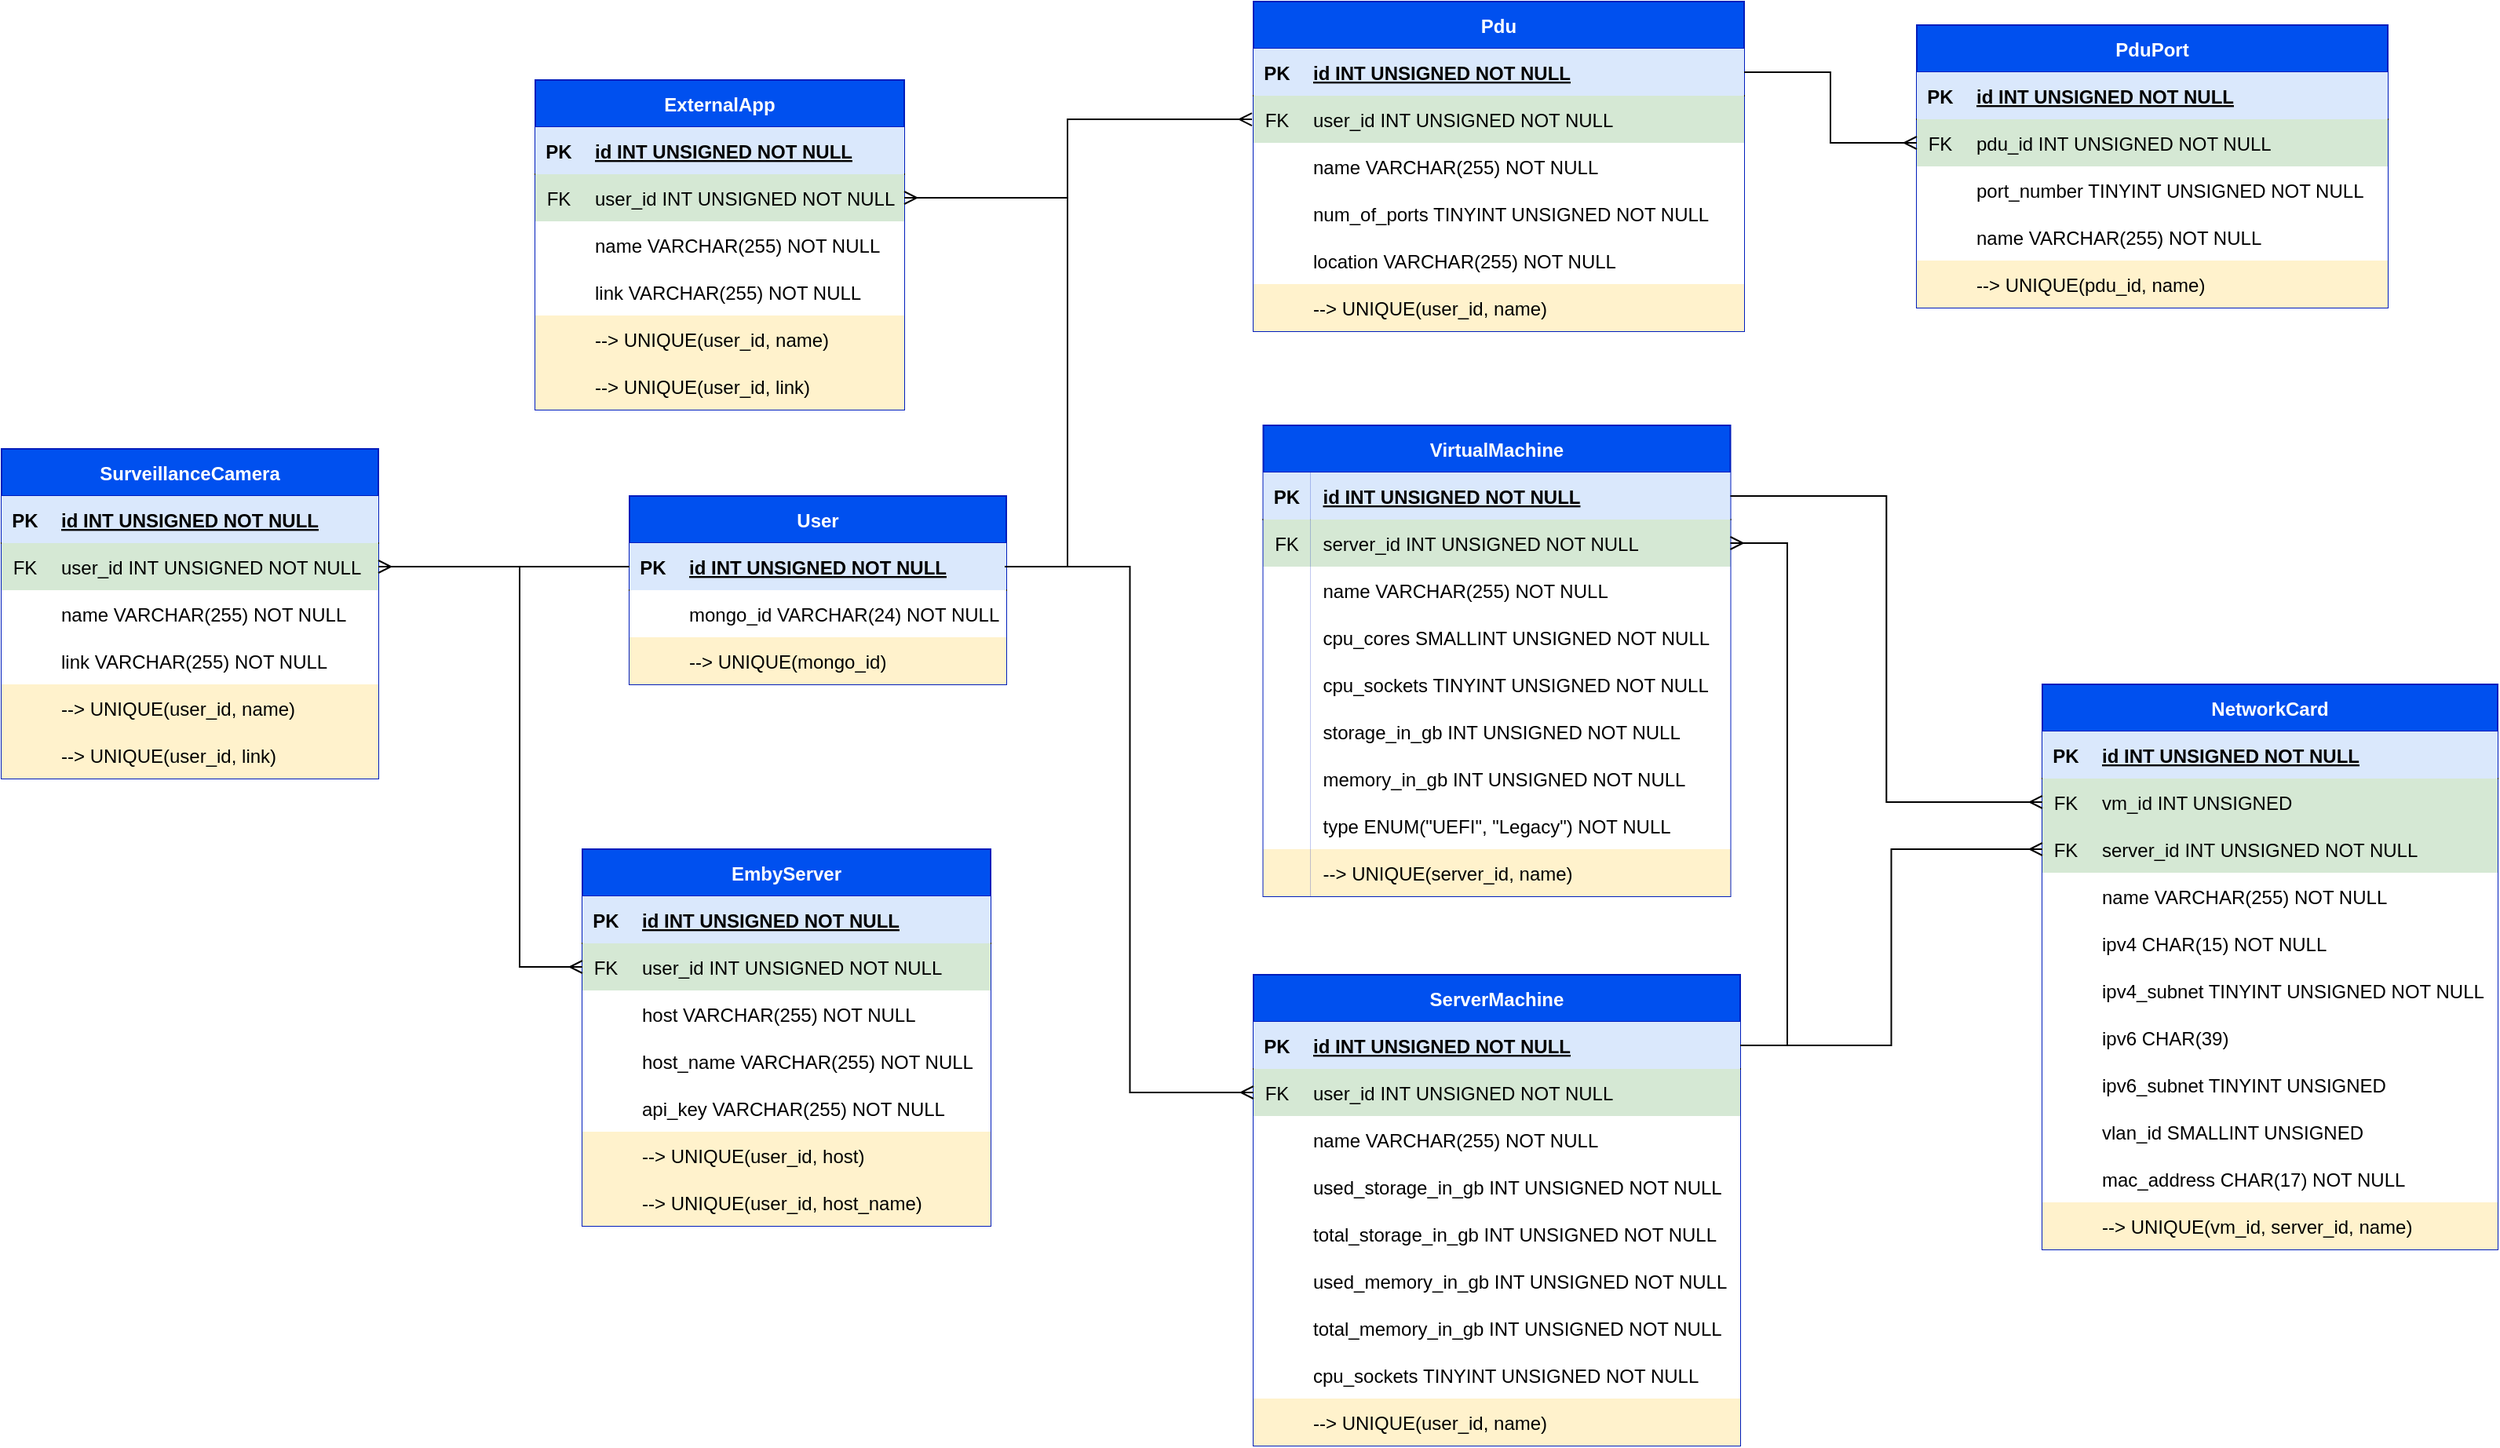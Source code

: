 <mxfile version="22.1.11" type="device">
  <diagram id="R2lEEEUBdFMjLlhIrx00" name="Page-1">
    <mxGraphModel dx="1063" dy="797" grid="1" gridSize="10" guides="1" tooltips="1" connect="1" arrows="1" fold="1" page="1" pageScale="1" pageWidth="1100" pageHeight="850" math="0" shadow="0" extFonts="Permanent Marker^https://fonts.googleapis.com/css?family=Permanent+Marker">
      <root>
        <mxCell id="0" />
        <mxCell id="1" parent="0" />
        <mxCell id="C-vyLk0tnHw3VtMMgP7b-23" value="User" style="shape=table;startSize=30;container=1;collapsible=1;childLayout=tableLayout;fixedRows=1;rowLines=0;fontStyle=1;align=center;resizeLast=1;fillColor=#0050ef;fontColor=#ffffff;strokeColor=#001DBC;" parent="1" vertex="1">
          <mxGeometry x="800" y="645" width="240" height="120" as="geometry" />
        </mxCell>
        <mxCell id="C-vyLk0tnHw3VtMMgP7b-24" value="" style="shape=partialRectangle;collapsible=0;dropTarget=0;pointerEvents=0;fillColor=none;points=[[0,0.5],[1,0.5]];portConstraint=eastwest;top=0;left=0;right=0;bottom=1;" parent="C-vyLk0tnHw3VtMMgP7b-23" vertex="1">
          <mxGeometry y="30" width="240" height="30" as="geometry" />
        </mxCell>
        <mxCell id="C-vyLk0tnHw3VtMMgP7b-25" value="PK" style="shape=partialRectangle;overflow=hidden;connectable=0;fillColor=#dae8fc;top=0;left=0;bottom=0;right=0;fontStyle=1;strokeColor=#6c8ebf;" parent="C-vyLk0tnHw3VtMMgP7b-24" vertex="1">
          <mxGeometry width="30" height="30" as="geometry">
            <mxRectangle width="30" height="30" as="alternateBounds" />
          </mxGeometry>
        </mxCell>
        <mxCell id="C-vyLk0tnHw3VtMMgP7b-26" value="id INT UNSIGNED NOT NULL" style="shape=partialRectangle;overflow=hidden;connectable=0;fillColor=#dae8fc;top=0;left=0;bottom=0;right=0;align=left;spacingLeft=6;fontStyle=5;strokeColor=#6c8ebf;" parent="C-vyLk0tnHw3VtMMgP7b-24" vertex="1">
          <mxGeometry x="30" width="210" height="30" as="geometry">
            <mxRectangle width="210" height="30" as="alternateBounds" />
          </mxGeometry>
        </mxCell>
        <mxCell id="8cvkA4jCDQ-EvZ93bxmi-2" value="" style="shape=tableRow;horizontal=0;startSize=0;swimlaneHead=0;swimlaneBody=0;collapsible=0;dropTarget=0;points=[[0,0.5],[1,0.5]];portConstraint=eastwest;top=0;left=0;right=0;bottom=0;fillColor=none;" parent="C-vyLk0tnHw3VtMMgP7b-23" vertex="1">
          <mxGeometry y="60" width="240" height="30" as="geometry" />
        </mxCell>
        <mxCell id="8cvkA4jCDQ-EvZ93bxmi-3" value="" style="shape=partialRectangle;connectable=0;top=0;left=0;bottom=0;right=0;editable=1;overflow=hidden;" parent="8cvkA4jCDQ-EvZ93bxmi-2" vertex="1">
          <mxGeometry width="30" height="30" as="geometry">
            <mxRectangle width="30" height="30" as="alternateBounds" />
          </mxGeometry>
        </mxCell>
        <mxCell id="8cvkA4jCDQ-EvZ93bxmi-4" value="mongo_id VARCHAR(24) NOT NULL" style="shape=partialRectangle;connectable=0;top=0;left=0;bottom=0;right=0;align=left;spacingLeft=6;overflow=hidden;" parent="8cvkA4jCDQ-EvZ93bxmi-2" vertex="1">
          <mxGeometry x="30" width="210" height="30" as="geometry">
            <mxRectangle width="210" height="30" as="alternateBounds" />
          </mxGeometry>
        </mxCell>
        <mxCell id="4Lc63nFgZNicdAlm3PEe-34" value="" style="shape=tableRow;horizontal=0;startSize=0;swimlaneHead=0;swimlaneBody=0;fillColor=none;collapsible=0;dropTarget=0;points=[[0,0.5],[1,0.5]];portConstraint=eastwest;top=0;left=0;right=0;bottom=0;" parent="C-vyLk0tnHw3VtMMgP7b-23" vertex="1">
          <mxGeometry y="90" width="240" height="30" as="geometry" />
        </mxCell>
        <mxCell id="4Lc63nFgZNicdAlm3PEe-35" value="" style="shape=partialRectangle;connectable=0;fillColor=#fff2cc;top=0;left=0;bottom=0;right=0;editable=1;overflow=hidden;strokeColor=#d6b656;" parent="4Lc63nFgZNicdAlm3PEe-34" vertex="1">
          <mxGeometry width="30" height="30" as="geometry">
            <mxRectangle width="30" height="30" as="alternateBounds" />
          </mxGeometry>
        </mxCell>
        <mxCell id="4Lc63nFgZNicdAlm3PEe-36" value="--&gt; UNIQUE(mongo_id)" style="shape=partialRectangle;connectable=0;fillColor=#fff2cc;top=0;left=0;bottom=0;right=0;align=left;spacingLeft=6;overflow=hidden;strokeColor=#d6b656;" parent="4Lc63nFgZNicdAlm3PEe-34" vertex="1">
          <mxGeometry x="30" width="210" height="30" as="geometry">
            <mxRectangle width="210" height="30" as="alternateBounds" />
          </mxGeometry>
        </mxCell>
        <mxCell id="oiempvI30fNBSlP4_I2b-35" value="ExternalApp" style="shape=table;startSize=30;container=1;collapsible=1;childLayout=tableLayout;fixedRows=1;rowLines=0;fontStyle=1;align=center;resizeLast=1;fillColor=#0050ef;fontColor=#ffffff;strokeColor=#001DBC;" parent="1" vertex="1">
          <mxGeometry x="740" y="380" width="235" height="210" as="geometry" />
        </mxCell>
        <mxCell id="oiempvI30fNBSlP4_I2b-36" value="" style="shape=partialRectangle;collapsible=0;dropTarget=0;pointerEvents=0;fillColor=none;points=[[0,0.5],[1,0.5]];portConstraint=eastwest;top=0;left=0;right=0;bottom=1;" parent="oiempvI30fNBSlP4_I2b-35" vertex="1">
          <mxGeometry y="30" width="235" height="30" as="geometry" />
        </mxCell>
        <mxCell id="oiempvI30fNBSlP4_I2b-37" value="PK" style="shape=partialRectangle;overflow=hidden;connectable=0;fillColor=#dae8fc;top=0;left=0;bottom=0;right=0;fontStyle=1;strokeColor=#6c8ebf;" parent="oiempvI30fNBSlP4_I2b-36" vertex="1">
          <mxGeometry width="30" height="30" as="geometry">
            <mxRectangle width="30" height="30" as="alternateBounds" />
          </mxGeometry>
        </mxCell>
        <mxCell id="oiempvI30fNBSlP4_I2b-38" value="id INT UNSIGNED NOT NULL" style="shape=partialRectangle;overflow=hidden;connectable=0;fillColor=#dae8fc;top=0;left=0;bottom=0;right=0;align=left;spacingLeft=6;fontStyle=5;strokeColor=#6c8ebf;" parent="oiempvI30fNBSlP4_I2b-36" vertex="1">
          <mxGeometry x="30" width="205" height="30" as="geometry">
            <mxRectangle width="205" height="30" as="alternateBounds" />
          </mxGeometry>
        </mxCell>
        <mxCell id="oiempvI30fNBSlP4_I2b-67" value="" style="shape=tableRow;horizontal=0;startSize=0;swimlaneHead=0;swimlaneBody=0;fillColor=none;collapsible=0;dropTarget=0;points=[[0,0.5],[1,0.5]];portConstraint=eastwest;top=0;left=0;right=0;bottom=0;" parent="oiempvI30fNBSlP4_I2b-35" vertex="1">
          <mxGeometry y="60" width="235" height="30" as="geometry" />
        </mxCell>
        <mxCell id="oiempvI30fNBSlP4_I2b-68" value="FK" style="shape=partialRectangle;connectable=0;fillColor=#d5e8d4;top=0;left=0;bottom=0;right=0;editable=1;overflow=hidden;strokeColor=#82b366;" parent="oiempvI30fNBSlP4_I2b-67" vertex="1">
          <mxGeometry width="30" height="30" as="geometry">
            <mxRectangle width="30" height="30" as="alternateBounds" />
          </mxGeometry>
        </mxCell>
        <mxCell id="oiempvI30fNBSlP4_I2b-69" value="user_id INT UNSIGNED NOT NULL" style="shape=partialRectangle;connectable=0;fillColor=#d5e8d4;top=0;left=0;bottom=0;right=0;align=left;spacingLeft=6;overflow=hidden;strokeColor=#82b366;" parent="oiempvI30fNBSlP4_I2b-67" vertex="1">
          <mxGeometry x="30" width="205" height="30" as="geometry">
            <mxRectangle width="205" height="30" as="alternateBounds" />
          </mxGeometry>
        </mxCell>
        <mxCell id="oiempvI30fNBSlP4_I2b-45" value="" style="shape=tableRow;horizontal=0;startSize=0;swimlaneHead=0;swimlaneBody=0;collapsible=0;dropTarget=0;points=[[0,0.5],[1,0.5]];portConstraint=eastwest;top=0;left=0;right=0;bottom=0;fillColor=none;" parent="oiempvI30fNBSlP4_I2b-35" vertex="1">
          <mxGeometry y="90" width="235" height="30" as="geometry" />
        </mxCell>
        <mxCell id="oiempvI30fNBSlP4_I2b-46" value="" style="shape=partialRectangle;connectable=0;top=0;left=0;bottom=0;right=0;editable=1;overflow=hidden;" parent="oiempvI30fNBSlP4_I2b-45" vertex="1">
          <mxGeometry width="30" height="30" as="geometry">
            <mxRectangle width="30" height="30" as="alternateBounds" />
          </mxGeometry>
        </mxCell>
        <mxCell id="oiempvI30fNBSlP4_I2b-47" value="name VARCHAR(255) NOT NULL" style="shape=partialRectangle;connectable=0;top=0;left=0;bottom=0;right=0;align=left;spacingLeft=6;overflow=hidden;" parent="oiempvI30fNBSlP4_I2b-45" vertex="1">
          <mxGeometry x="30" width="205" height="30" as="geometry">
            <mxRectangle width="205" height="30" as="alternateBounds" />
          </mxGeometry>
        </mxCell>
        <mxCell id="oiempvI30fNBSlP4_I2b-48" value="" style="shape=tableRow;horizontal=0;startSize=0;swimlaneHead=0;swimlaneBody=0;collapsible=0;dropTarget=0;points=[[0,0.5],[1,0.5]];portConstraint=eastwest;top=0;left=0;right=0;bottom=0;fillColor=none;" parent="oiempvI30fNBSlP4_I2b-35" vertex="1">
          <mxGeometry y="120" width="235" height="30" as="geometry" />
        </mxCell>
        <mxCell id="oiempvI30fNBSlP4_I2b-49" value="" style="shape=partialRectangle;connectable=0;top=0;left=0;bottom=0;right=0;editable=1;overflow=hidden;" parent="oiempvI30fNBSlP4_I2b-48" vertex="1">
          <mxGeometry width="30" height="30" as="geometry">
            <mxRectangle width="30" height="30" as="alternateBounds" />
          </mxGeometry>
        </mxCell>
        <mxCell id="oiempvI30fNBSlP4_I2b-50" value="link VARCHAR(255) NOT NULL" style="shape=partialRectangle;connectable=0;top=0;left=0;bottom=0;right=0;align=left;spacingLeft=6;overflow=hidden;" parent="oiempvI30fNBSlP4_I2b-48" vertex="1">
          <mxGeometry x="30" width="205" height="30" as="geometry">
            <mxRectangle width="205" height="30" as="alternateBounds" />
          </mxGeometry>
        </mxCell>
        <mxCell id="4Lc63nFgZNicdAlm3PEe-10" value="" style="shape=tableRow;horizontal=0;startSize=0;swimlaneHead=0;swimlaneBody=0;fillColor=none;collapsible=0;dropTarget=0;points=[[0,0.5],[1,0.5]];portConstraint=eastwest;top=0;left=0;right=0;bottom=0;" parent="oiempvI30fNBSlP4_I2b-35" vertex="1">
          <mxGeometry y="150" width="235" height="30" as="geometry" />
        </mxCell>
        <mxCell id="4Lc63nFgZNicdAlm3PEe-11" value="" style="shape=partialRectangle;connectable=0;fillColor=#fff2cc;top=0;left=0;bottom=0;right=0;editable=1;overflow=hidden;strokeColor=#d6b656;" parent="4Lc63nFgZNicdAlm3PEe-10" vertex="1">
          <mxGeometry width="30" height="30" as="geometry">
            <mxRectangle width="30" height="30" as="alternateBounds" />
          </mxGeometry>
        </mxCell>
        <mxCell id="4Lc63nFgZNicdAlm3PEe-12" value="--&gt; UNIQUE(user_id, name)" style="shape=partialRectangle;connectable=0;fillColor=#fff2cc;top=0;left=0;bottom=0;right=0;align=left;spacingLeft=6;overflow=hidden;strokeColor=#d6b656;" parent="4Lc63nFgZNicdAlm3PEe-10" vertex="1">
          <mxGeometry x="30" width="205" height="30" as="geometry">
            <mxRectangle width="205" height="30" as="alternateBounds" />
          </mxGeometry>
        </mxCell>
        <mxCell id="4Lc63nFgZNicdAlm3PEe-13" value="" style="shape=tableRow;horizontal=0;startSize=0;swimlaneHead=0;swimlaneBody=0;fillColor=none;collapsible=0;dropTarget=0;points=[[0,0.5],[1,0.5]];portConstraint=eastwest;top=0;left=0;right=0;bottom=0;" parent="oiempvI30fNBSlP4_I2b-35" vertex="1">
          <mxGeometry y="180" width="235" height="30" as="geometry" />
        </mxCell>
        <mxCell id="4Lc63nFgZNicdAlm3PEe-14" value="" style="shape=partialRectangle;connectable=0;fillColor=#fff2cc;top=0;left=0;bottom=0;right=0;editable=1;overflow=hidden;strokeColor=#d6b656;" parent="4Lc63nFgZNicdAlm3PEe-13" vertex="1">
          <mxGeometry width="30" height="30" as="geometry">
            <mxRectangle width="30" height="30" as="alternateBounds" />
          </mxGeometry>
        </mxCell>
        <mxCell id="4Lc63nFgZNicdAlm3PEe-15" value="--&gt; UNIQUE(user_id, link)" style="shape=partialRectangle;connectable=0;fillColor=#fff2cc;top=0;left=0;bottom=0;right=0;align=left;spacingLeft=6;overflow=hidden;strokeColor=#d6b656;" parent="4Lc63nFgZNicdAlm3PEe-13" vertex="1">
          <mxGeometry x="30" width="205" height="30" as="geometry">
            <mxRectangle width="205" height="30" as="alternateBounds" />
          </mxGeometry>
        </mxCell>
        <mxCell id="oiempvI30fNBSlP4_I2b-51" value="SurveillanceCamera" style="shape=table;startSize=30;container=1;collapsible=1;childLayout=tableLayout;fixedRows=1;rowLines=0;fontStyle=1;align=center;resizeLast=1;fillColor=#0050ef;fontColor=#ffffff;strokeColor=#001DBC;" parent="1" vertex="1">
          <mxGeometry x="400" y="615" width="240" height="210" as="geometry" />
        </mxCell>
        <mxCell id="oiempvI30fNBSlP4_I2b-52" value="" style="shape=partialRectangle;collapsible=0;dropTarget=0;pointerEvents=0;fillColor=none;points=[[0,0.5],[1,0.5]];portConstraint=eastwest;top=0;left=0;right=0;bottom=1;" parent="oiempvI30fNBSlP4_I2b-51" vertex="1">
          <mxGeometry y="30" width="240" height="30" as="geometry" />
        </mxCell>
        <mxCell id="oiempvI30fNBSlP4_I2b-53" value="PK" style="shape=partialRectangle;overflow=hidden;connectable=0;fillColor=#dae8fc;top=0;left=0;bottom=0;right=0;fontStyle=1;strokeColor=#6c8ebf;" parent="oiempvI30fNBSlP4_I2b-52" vertex="1">
          <mxGeometry width="30" height="30" as="geometry">
            <mxRectangle width="30" height="30" as="alternateBounds" />
          </mxGeometry>
        </mxCell>
        <mxCell id="oiempvI30fNBSlP4_I2b-54" value="id INT UNSIGNED NOT NULL" style="shape=partialRectangle;overflow=hidden;connectable=0;fillColor=#dae8fc;top=0;left=0;bottom=0;right=0;align=left;spacingLeft=6;fontStyle=5;strokeColor=#6c8ebf;" parent="oiempvI30fNBSlP4_I2b-52" vertex="1">
          <mxGeometry x="30" width="210" height="30" as="geometry">
            <mxRectangle width="210" height="30" as="alternateBounds" />
          </mxGeometry>
        </mxCell>
        <mxCell id="oiempvI30fNBSlP4_I2b-64" value="" style="shape=tableRow;horizontal=0;startSize=0;swimlaneHead=0;swimlaneBody=0;fillColor=none;collapsible=0;dropTarget=0;points=[[0,0.5],[1,0.5]];portConstraint=eastwest;top=0;left=0;right=0;bottom=0;" parent="oiempvI30fNBSlP4_I2b-51" vertex="1">
          <mxGeometry y="60" width="240" height="30" as="geometry" />
        </mxCell>
        <mxCell id="oiempvI30fNBSlP4_I2b-65" value="FK" style="shape=partialRectangle;connectable=0;fillColor=#d5e8d4;top=0;left=0;bottom=0;right=0;editable=1;overflow=hidden;strokeColor=#82b366;" parent="oiempvI30fNBSlP4_I2b-64" vertex="1">
          <mxGeometry width="30" height="30" as="geometry">
            <mxRectangle width="30" height="30" as="alternateBounds" />
          </mxGeometry>
        </mxCell>
        <mxCell id="oiempvI30fNBSlP4_I2b-66" value="user_id INT UNSIGNED NOT NULL" style="shape=partialRectangle;connectable=0;fillColor=#d5e8d4;top=0;left=0;bottom=0;right=0;align=left;spacingLeft=6;overflow=hidden;strokeColor=#82b366;" parent="oiempvI30fNBSlP4_I2b-64" vertex="1">
          <mxGeometry x="30" width="210" height="30" as="geometry">
            <mxRectangle width="210" height="30" as="alternateBounds" />
          </mxGeometry>
        </mxCell>
        <mxCell id="oiempvI30fNBSlP4_I2b-58" value="" style="shape=tableRow;horizontal=0;startSize=0;swimlaneHead=0;swimlaneBody=0;collapsible=0;dropTarget=0;points=[[0,0.5],[1,0.5]];portConstraint=eastwest;top=0;left=0;right=0;bottom=0;fillColor=none;" parent="oiempvI30fNBSlP4_I2b-51" vertex="1">
          <mxGeometry y="90" width="240" height="30" as="geometry" />
        </mxCell>
        <mxCell id="oiempvI30fNBSlP4_I2b-59" value="" style="shape=partialRectangle;connectable=0;top=0;left=0;bottom=0;right=0;editable=1;overflow=hidden;" parent="oiempvI30fNBSlP4_I2b-58" vertex="1">
          <mxGeometry width="30" height="30" as="geometry">
            <mxRectangle width="30" height="30" as="alternateBounds" />
          </mxGeometry>
        </mxCell>
        <mxCell id="oiempvI30fNBSlP4_I2b-60" value="name VARCHAR(255) NOT NULL" style="shape=partialRectangle;connectable=0;top=0;left=0;bottom=0;right=0;align=left;spacingLeft=6;overflow=hidden;" parent="oiempvI30fNBSlP4_I2b-58" vertex="1">
          <mxGeometry x="30" width="210" height="30" as="geometry">
            <mxRectangle width="210" height="30" as="alternateBounds" />
          </mxGeometry>
        </mxCell>
        <mxCell id="oiempvI30fNBSlP4_I2b-61" value="" style="shape=tableRow;horizontal=0;startSize=0;swimlaneHead=0;swimlaneBody=0;collapsible=0;dropTarget=0;points=[[0,0.5],[1,0.5]];portConstraint=eastwest;top=0;left=0;right=0;bottom=0;fillColor=none;" parent="oiempvI30fNBSlP4_I2b-51" vertex="1">
          <mxGeometry y="120" width="240" height="30" as="geometry" />
        </mxCell>
        <mxCell id="oiempvI30fNBSlP4_I2b-62" value="" style="shape=partialRectangle;connectable=0;top=0;left=0;bottom=0;right=0;editable=1;overflow=hidden;" parent="oiempvI30fNBSlP4_I2b-61" vertex="1">
          <mxGeometry width="30" height="30" as="geometry">
            <mxRectangle width="30" height="30" as="alternateBounds" />
          </mxGeometry>
        </mxCell>
        <mxCell id="oiempvI30fNBSlP4_I2b-63" value="link VARCHAR(255) NOT NULL" style="shape=partialRectangle;connectable=0;top=0;left=0;bottom=0;right=0;align=left;spacingLeft=6;overflow=hidden;" parent="oiempvI30fNBSlP4_I2b-61" vertex="1">
          <mxGeometry x="30" width="210" height="30" as="geometry">
            <mxRectangle width="210" height="30" as="alternateBounds" />
          </mxGeometry>
        </mxCell>
        <mxCell id="4Lc63nFgZNicdAlm3PEe-19" value="" style="shape=tableRow;horizontal=0;startSize=0;swimlaneHead=0;swimlaneBody=0;fillColor=none;collapsible=0;dropTarget=0;points=[[0,0.5],[1,0.5]];portConstraint=eastwest;top=0;left=0;right=0;bottom=0;" parent="oiempvI30fNBSlP4_I2b-51" vertex="1">
          <mxGeometry y="150" width="240" height="30" as="geometry" />
        </mxCell>
        <mxCell id="4Lc63nFgZNicdAlm3PEe-20" value="" style="shape=partialRectangle;connectable=0;fillColor=#fff2cc;top=0;left=0;bottom=0;right=0;editable=1;overflow=hidden;strokeColor=#d6b656;" parent="4Lc63nFgZNicdAlm3PEe-19" vertex="1">
          <mxGeometry width="30" height="30" as="geometry">
            <mxRectangle width="30" height="30" as="alternateBounds" />
          </mxGeometry>
        </mxCell>
        <mxCell id="4Lc63nFgZNicdAlm3PEe-21" value="--&gt; UNIQUE(user_id, name)" style="shape=partialRectangle;connectable=0;fillColor=#fff2cc;top=0;left=0;bottom=0;right=0;align=left;spacingLeft=6;overflow=hidden;strokeColor=#d6b656;" parent="4Lc63nFgZNicdAlm3PEe-19" vertex="1">
          <mxGeometry x="30" width="210" height="30" as="geometry">
            <mxRectangle width="210" height="30" as="alternateBounds" />
          </mxGeometry>
        </mxCell>
        <mxCell id="4Lc63nFgZNicdAlm3PEe-22" value="" style="shape=tableRow;horizontal=0;startSize=0;swimlaneHead=0;swimlaneBody=0;fillColor=none;collapsible=0;dropTarget=0;points=[[0,0.5],[1,0.5]];portConstraint=eastwest;top=0;left=0;right=0;bottom=0;" parent="oiempvI30fNBSlP4_I2b-51" vertex="1">
          <mxGeometry y="180" width="240" height="30" as="geometry" />
        </mxCell>
        <mxCell id="4Lc63nFgZNicdAlm3PEe-23" value="" style="shape=partialRectangle;connectable=0;fillColor=#fff2cc;top=0;left=0;bottom=0;right=0;editable=1;overflow=hidden;strokeColor=#d6b656;" parent="4Lc63nFgZNicdAlm3PEe-22" vertex="1">
          <mxGeometry width="30" height="30" as="geometry">
            <mxRectangle width="30" height="30" as="alternateBounds" />
          </mxGeometry>
        </mxCell>
        <mxCell id="4Lc63nFgZNicdAlm3PEe-24" value="--&gt; UNIQUE(user_id, link)" style="shape=partialRectangle;connectable=0;fillColor=#fff2cc;top=0;left=0;bottom=0;right=0;align=left;spacingLeft=6;overflow=hidden;strokeColor=#d6b656;" parent="4Lc63nFgZNicdAlm3PEe-22" vertex="1">
          <mxGeometry x="30" width="210" height="30" as="geometry">
            <mxRectangle width="210" height="30" as="alternateBounds" />
          </mxGeometry>
        </mxCell>
        <mxCell id="oiempvI30fNBSlP4_I2b-70" value="" style="edgeStyle=orthogonalEdgeStyle;fontSize=12;html=1;endArrow=ERmany;rounded=0;" parent="1" source="C-vyLk0tnHw3VtMMgP7b-24" target="oiempvI30fNBSlP4_I2b-64" edge="1">
          <mxGeometry width="100" height="100" relative="1" as="geometry">
            <mxPoint x="800" y="1005" as="sourcePoint" />
            <mxPoint x="900" y="905" as="targetPoint" />
          </mxGeometry>
        </mxCell>
        <mxCell id="oiempvI30fNBSlP4_I2b-71" value="" style="edgeStyle=orthogonalEdgeStyle;fontSize=12;html=1;endArrow=ERmany;rounded=0;" parent="1" target="oiempvI30fNBSlP4_I2b-67" edge="1">
          <mxGeometry width="100" height="100" relative="1" as="geometry">
            <mxPoint x="1044" y="690" as="sourcePoint" />
            <mxPoint x="979" y="425.018" as="targetPoint" />
            <Array as="points">
              <mxPoint x="1079" y="690" />
              <mxPoint x="1079" y="455" />
            </Array>
          </mxGeometry>
        </mxCell>
        <mxCell id="twuSaKUVTKFEPfeOArPZ-1" value="EmbyServer" style="shape=table;startSize=30;container=1;collapsible=1;childLayout=tableLayout;fixedRows=1;rowLines=0;fontStyle=1;align=center;resizeLast=1;fillColor=#0050ef;fontColor=#ffffff;strokeColor=#001DBC;" parent="1" vertex="1">
          <mxGeometry x="770" y="870" width="260" height="240" as="geometry" />
        </mxCell>
        <mxCell id="twuSaKUVTKFEPfeOArPZ-2" value="" style="shape=partialRectangle;collapsible=0;dropTarget=0;pointerEvents=0;fillColor=none;points=[[0,0.5],[1,0.5]];portConstraint=eastwest;top=0;left=0;right=0;bottom=1;" parent="twuSaKUVTKFEPfeOArPZ-1" vertex="1">
          <mxGeometry y="30" width="260" height="30" as="geometry" />
        </mxCell>
        <mxCell id="twuSaKUVTKFEPfeOArPZ-3" value="PK" style="shape=partialRectangle;overflow=hidden;connectable=0;fillColor=#dae8fc;top=0;left=0;bottom=0;right=0;fontStyle=1;strokeColor=#6c8ebf;" parent="twuSaKUVTKFEPfeOArPZ-2" vertex="1">
          <mxGeometry width="30" height="30" as="geometry">
            <mxRectangle width="30" height="30" as="alternateBounds" />
          </mxGeometry>
        </mxCell>
        <mxCell id="twuSaKUVTKFEPfeOArPZ-4" value="id INT UNSIGNED NOT NULL" style="shape=partialRectangle;overflow=hidden;connectable=0;fillColor=#dae8fc;top=0;left=0;bottom=0;right=0;align=left;spacingLeft=6;fontStyle=5;strokeColor=#6c8ebf;" parent="twuSaKUVTKFEPfeOArPZ-2" vertex="1">
          <mxGeometry x="30" width="230" height="30" as="geometry">
            <mxRectangle width="230" height="30" as="alternateBounds" />
          </mxGeometry>
        </mxCell>
        <mxCell id="twuSaKUVTKFEPfeOArPZ-5" value="" style="shape=tableRow;horizontal=0;startSize=0;swimlaneHead=0;swimlaneBody=0;fillColor=none;collapsible=0;dropTarget=0;points=[[0,0.5],[1,0.5]];portConstraint=eastwest;top=0;left=0;right=0;bottom=0;" parent="twuSaKUVTKFEPfeOArPZ-1" vertex="1">
          <mxGeometry y="60" width="260" height="30" as="geometry" />
        </mxCell>
        <mxCell id="twuSaKUVTKFEPfeOArPZ-6" value="FK" style="shape=partialRectangle;connectable=0;fillColor=#d5e8d4;top=0;left=0;bottom=0;right=0;editable=1;overflow=hidden;strokeColor=#82b366;" parent="twuSaKUVTKFEPfeOArPZ-5" vertex="1">
          <mxGeometry width="30" height="30" as="geometry">
            <mxRectangle width="30" height="30" as="alternateBounds" />
          </mxGeometry>
        </mxCell>
        <mxCell id="twuSaKUVTKFEPfeOArPZ-7" value="user_id INT UNSIGNED NOT NULL" style="shape=partialRectangle;connectable=0;fillColor=#d5e8d4;top=0;left=0;bottom=0;right=0;align=left;spacingLeft=6;overflow=hidden;strokeColor=#82b366;" parent="twuSaKUVTKFEPfeOArPZ-5" vertex="1">
          <mxGeometry x="30" width="230" height="30" as="geometry">
            <mxRectangle width="230" height="30" as="alternateBounds" />
          </mxGeometry>
        </mxCell>
        <mxCell id="twuSaKUVTKFEPfeOArPZ-8" value="" style="shape=tableRow;horizontal=0;startSize=0;swimlaneHead=0;swimlaneBody=0;collapsible=0;dropTarget=0;points=[[0,0.5],[1,0.5]];portConstraint=eastwest;top=0;left=0;right=0;bottom=0;fillColor=none;" parent="twuSaKUVTKFEPfeOArPZ-1" vertex="1">
          <mxGeometry y="90" width="260" height="30" as="geometry" />
        </mxCell>
        <mxCell id="twuSaKUVTKFEPfeOArPZ-9" value="" style="shape=partialRectangle;connectable=0;top=0;left=0;bottom=0;right=0;editable=1;overflow=hidden;" parent="twuSaKUVTKFEPfeOArPZ-8" vertex="1">
          <mxGeometry width="30" height="30" as="geometry">
            <mxRectangle width="30" height="30" as="alternateBounds" />
          </mxGeometry>
        </mxCell>
        <mxCell id="twuSaKUVTKFEPfeOArPZ-10" value="host VARCHAR(255) NOT NULL" style="shape=partialRectangle;connectable=0;top=0;left=0;bottom=0;right=0;align=left;spacingLeft=6;overflow=hidden;" parent="twuSaKUVTKFEPfeOArPZ-8" vertex="1">
          <mxGeometry x="30" width="230" height="30" as="geometry">
            <mxRectangle width="230" height="30" as="alternateBounds" />
          </mxGeometry>
        </mxCell>
        <mxCell id="4Lc63nFgZNicdAlm3PEe-4" value="" style="shape=tableRow;horizontal=0;startSize=0;swimlaneHead=0;swimlaneBody=0;collapsible=0;dropTarget=0;points=[[0,0.5],[1,0.5]];portConstraint=eastwest;top=0;left=0;right=0;bottom=0;fillColor=none;" parent="twuSaKUVTKFEPfeOArPZ-1" vertex="1">
          <mxGeometry y="120" width="260" height="30" as="geometry" />
        </mxCell>
        <mxCell id="4Lc63nFgZNicdAlm3PEe-5" value="" style="shape=partialRectangle;connectable=0;top=0;left=0;bottom=0;right=0;editable=1;overflow=hidden;" parent="4Lc63nFgZNicdAlm3PEe-4" vertex="1">
          <mxGeometry width="30" height="30" as="geometry">
            <mxRectangle width="30" height="30" as="alternateBounds" />
          </mxGeometry>
        </mxCell>
        <mxCell id="4Lc63nFgZNicdAlm3PEe-6" value="host_name VARCHAR(255) NOT NULL" style="shape=partialRectangle;connectable=0;top=0;left=0;bottom=0;right=0;align=left;spacingLeft=6;overflow=hidden;" parent="4Lc63nFgZNicdAlm3PEe-4" vertex="1">
          <mxGeometry x="30" width="230" height="30" as="geometry">
            <mxRectangle width="230" height="30" as="alternateBounds" />
          </mxGeometry>
        </mxCell>
        <mxCell id="twuSaKUVTKFEPfeOArPZ-11" value="" style="shape=tableRow;horizontal=0;startSize=0;swimlaneHead=0;swimlaneBody=0;collapsible=0;dropTarget=0;points=[[0,0.5],[1,0.5]];portConstraint=eastwest;top=0;left=0;right=0;bottom=0;fillColor=none;" parent="twuSaKUVTKFEPfeOArPZ-1" vertex="1">
          <mxGeometry y="150" width="260" height="30" as="geometry" />
        </mxCell>
        <mxCell id="twuSaKUVTKFEPfeOArPZ-12" value="" style="shape=partialRectangle;connectable=0;top=0;left=0;bottom=0;right=0;editable=1;overflow=hidden;" parent="twuSaKUVTKFEPfeOArPZ-11" vertex="1">
          <mxGeometry width="30" height="30" as="geometry">
            <mxRectangle width="30" height="30" as="alternateBounds" />
          </mxGeometry>
        </mxCell>
        <mxCell id="twuSaKUVTKFEPfeOArPZ-13" value="api_key VARCHAR(255) NOT NULL" style="shape=partialRectangle;connectable=0;top=0;left=0;bottom=0;right=0;align=left;spacingLeft=6;overflow=hidden;" parent="twuSaKUVTKFEPfeOArPZ-11" vertex="1">
          <mxGeometry x="30" width="230" height="30" as="geometry">
            <mxRectangle width="230" height="30" as="alternateBounds" />
          </mxGeometry>
        </mxCell>
        <mxCell id="4Lc63nFgZNicdAlm3PEe-25" value="" style="shape=tableRow;horizontal=0;startSize=0;swimlaneHead=0;swimlaneBody=0;fillColor=none;collapsible=0;dropTarget=0;points=[[0,0.5],[1,0.5]];portConstraint=eastwest;top=0;left=0;right=0;bottom=0;" parent="twuSaKUVTKFEPfeOArPZ-1" vertex="1">
          <mxGeometry y="180" width="260" height="30" as="geometry" />
        </mxCell>
        <mxCell id="4Lc63nFgZNicdAlm3PEe-26" value="" style="shape=partialRectangle;connectable=0;fillColor=#fff2cc;top=0;left=0;bottom=0;right=0;editable=1;overflow=hidden;strokeColor=#d6b656;" parent="4Lc63nFgZNicdAlm3PEe-25" vertex="1">
          <mxGeometry width="30" height="30" as="geometry">
            <mxRectangle width="30" height="30" as="alternateBounds" />
          </mxGeometry>
        </mxCell>
        <mxCell id="4Lc63nFgZNicdAlm3PEe-27" value="--&gt; UNIQUE(user_id, host)" style="shape=partialRectangle;connectable=0;fillColor=#fff2cc;top=0;left=0;bottom=0;right=0;align=left;spacingLeft=6;overflow=hidden;strokeColor=#d6b656;" parent="4Lc63nFgZNicdAlm3PEe-25" vertex="1">
          <mxGeometry x="30" width="230" height="30" as="geometry">
            <mxRectangle width="230" height="30" as="alternateBounds" />
          </mxGeometry>
        </mxCell>
        <mxCell id="4Lc63nFgZNicdAlm3PEe-28" value="" style="shape=tableRow;horizontal=0;startSize=0;swimlaneHead=0;swimlaneBody=0;fillColor=none;collapsible=0;dropTarget=0;points=[[0,0.5],[1,0.5]];portConstraint=eastwest;top=0;left=0;right=0;bottom=0;" parent="twuSaKUVTKFEPfeOArPZ-1" vertex="1">
          <mxGeometry y="210" width="260" height="30" as="geometry" />
        </mxCell>
        <mxCell id="4Lc63nFgZNicdAlm3PEe-29" value="" style="shape=partialRectangle;connectable=0;fillColor=#fff2cc;top=0;left=0;bottom=0;right=0;editable=1;overflow=hidden;strokeColor=#d6b656;" parent="4Lc63nFgZNicdAlm3PEe-28" vertex="1">
          <mxGeometry width="30" height="30" as="geometry">
            <mxRectangle width="30" height="30" as="alternateBounds" />
          </mxGeometry>
        </mxCell>
        <mxCell id="4Lc63nFgZNicdAlm3PEe-30" value="--&gt; UNIQUE(user_id, host_name)" style="shape=partialRectangle;connectable=0;fillColor=#fff2cc;top=0;left=0;bottom=0;right=0;align=left;spacingLeft=6;overflow=hidden;strokeColor=#d6b656;" parent="4Lc63nFgZNicdAlm3PEe-28" vertex="1">
          <mxGeometry x="30" width="230" height="30" as="geometry">
            <mxRectangle width="230" height="30" as="alternateBounds" />
          </mxGeometry>
        </mxCell>
        <mxCell id="twuSaKUVTKFEPfeOArPZ-14" value="" style="edgeStyle=orthogonalEdgeStyle;fontSize=12;html=1;endArrow=ERmany;rounded=0;entryX=0;entryY=0.5;entryDx=0;entryDy=0;" parent="1" source="C-vyLk0tnHw3VtMMgP7b-24" target="twuSaKUVTKFEPfeOArPZ-5" edge="1">
          <mxGeometry width="100" height="100" relative="1" as="geometry">
            <mxPoint x="1090" y="1265" as="sourcePoint" />
            <mxPoint x="1190" y="1165" as="targetPoint" />
            <Array as="points">
              <mxPoint x="730" y="690" />
              <mxPoint x="730" y="945" />
            </Array>
          </mxGeometry>
        </mxCell>
        <mxCell id="wL81ZNmJd5dZBRjKBWzo-35" value="NetworkCard" style="shape=table;startSize=30;container=1;collapsible=1;childLayout=tableLayout;fixedRows=1;rowLines=0;fontStyle=1;align=center;resizeLast=1;fillColor=#0050ef;fontColor=#ffffff;strokeColor=#001DBC;" parent="1" vertex="1">
          <mxGeometry x="1700" y="765" width="290" height="360" as="geometry" />
        </mxCell>
        <mxCell id="wL81ZNmJd5dZBRjKBWzo-36" value="" style="shape=partialRectangle;collapsible=0;dropTarget=0;pointerEvents=0;fillColor=none;points=[[0,0.5],[1,0.5]];portConstraint=eastwest;top=0;left=0;right=0;bottom=1;" parent="wL81ZNmJd5dZBRjKBWzo-35" vertex="1">
          <mxGeometry y="30" width="290" height="30" as="geometry" />
        </mxCell>
        <mxCell id="wL81ZNmJd5dZBRjKBWzo-37" value="PK" style="shape=partialRectangle;overflow=hidden;connectable=0;fillColor=#dae8fc;top=0;left=0;bottom=0;right=0;fontStyle=1;strokeColor=#6c8ebf;" parent="wL81ZNmJd5dZBRjKBWzo-36" vertex="1">
          <mxGeometry width="30" height="30" as="geometry">
            <mxRectangle width="30" height="30" as="alternateBounds" />
          </mxGeometry>
        </mxCell>
        <mxCell id="wL81ZNmJd5dZBRjKBWzo-38" value="id INT UNSIGNED NOT NULL" style="shape=partialRectangle;overflow=hidden;connectable=0;fillColor=#dae8fc;top=0;left=0;bottom=0;right=0;align=left;spacingLeft=6;fontStyle=5;strokeColor=#6c8ebf;" parent="wL81ZNmJd5dZBRjKBWzo-36" vertex="1">
          <mxGeometry x="30" width="260" height="30" as="geometry">
            <mxRectangle width="260" height="30" as="alternateBounds" />
          </mxGeometry>
        </mxCell>
        <mxCell id="wL81ZNmJd5dZBRjKBWzo-39" value="" style="shape=tableRow;horizontal=0;startSize=0;swimlaneHead=0;swimlaneBody=0;fillColor=none;collapsible=0;dropTarget=0;points=[[0,0.5],[1,0.5]];portConstraint=eastwest;top=0;left=0;right=0;bottom=0;" parent="wL81ZNmJd5dZBRjKBWzo-35" vertex="1">
          <mxGeometry y="60" width="290" height="30" as="geometry" />
        </mxCell>
        <mxCell id="wL81ZNmJd5dZBRjKBWzo-40" value="FK" style="shape=partialRectangle;connectable=0;fillColor=#d5e8d4;top=0;left=0;bottom=0;right=0;editable=1;overflow=hidden;strokeColor=#82b366;" parent="wL81ZNmJd5dZBRjKBWzo-39" vertex="1">
          <mxGeometry width="30" height="30" as="geometry">
            <mxRectangle width="30" height="30" as="alternateBounds" />
          </mxGeometry>
        </mxCell>
        <mxCell id="wL81ZNmJd5dZBRjKBWzo-41" value="vm_id INT UNSIGNED" style="shape=partialRectangle;connectable=0;fillColor=#d5e8d4;top=0;left=0;bottom=0;right=0;align=left;spacingLeft=6;overflow=hidden;strokeColor=#82b366;" parent="wL81ZNmJd5dZBRjKBWzo-39" vertex="1">
          <mxGeometry x="30" width="260" height="30" as="geometry">
            <mxRectangle width="260" height="30" as="alternateBounds" />
          </mxGeometry>
        </mxCell>
        <mxCell id="wL81ZNmJd5dZBRjKBWzo-130" value="" style="shape=tableRow;horizontal=0;startSize=0;swimlaneHead=0;swimlaneBody=0;collapsible=0;dropTarget=0;points=[[0,0.5],[1,0.5]];portConstraint=eastwest;top=0;left=0;right=0;bottom=0;fillColor=none;strokeColor=#82b366;" parent="wL81ZNmJd5dZBRjKBWzo-35" vertex="1">
          <mxGeometry y="90" width="290" height="30" as="geometry" />
        </mxCell>
        <mxCell id="wL81ZNmJd5dZBRjKBWzo-131" value="FK" style="shape=partialRectangle;connectable=0;fillColor=#d5e8d4;top=0;left=0;bottom=0;right=0;editable=1;overflow=hidden;strokeColor=#82b366;" parent="wL81ZNmJd5dZBRjKBWzo-130" vertex="1">
          <mxGeometry width="30" height="30" as="geometry">
            <mxRectangle width="30" height="30" as="alternateBounds" />
          </mxGeometry>
        </mxCell>
        <mxCell id="wL81ZNmJd5dZBRjKBWzo-132" value="server_id INT UNSIGNED NOT NULL" style="shape=partialRectangle;connectable=0;fillColor=#d5e8d4;top=0;left=0;bottom=0;right=0;align=left;spacingLeft=6;overflow=hidden;strokeColor=#82b366;" parent="wL81ZNmJd5dZBRjKBWzo-130" vertex="1">
          <mxGeometry x="30" width="260" height="30" as="geometry">
            <mxRectangle width="260" height="30" as="alternateBounds" />
          </mxGeometry>
        </mxCell>
        <mxCell id="wL81ZNmJd5dZBRjKBWzo-96" value="" style="shape=tableRow;horizontal=0;startSize=0;swimlaneHead=0;swimlaneBody=0;fillColor=none;collapsible=0;dropTarget=0;points=[[0,0.5],[1,0.5]];portConstraint=eastwest;top=0;left=0;right=0;bottom=0;" parent="wL81ZNmJd5dZBRjKBWzo-35" vertex="1">
          <mxGeometry y="120" width="290" height="30" as="geometry" />
        </mxCell>
        <mxCell id="wL81ZNmJd5dZBRjKBWzo-97" value="" style="shape=partialRectangle;connectable=0;top=0;left=0;bottom=0;right=0;editable=1;overflow=hidden;" parent="wL81ZNmJd5dZBRjKBWzo-96" vertex="1">
          <mxGeometry width="30" height="30" as="geometry">
            <mxRectangle width="30" height="30" as="alternateBounds" />
          </mxGeometry>
        </mxCell>
        <mxCell id="wL81ZNmJd5dZBRjKBWzo-98" value="name VARCHAR(255) NOT NULL" style="shape=partialRectangle;connectable=0;top=0;left=0;bottom=0;right=0;align=left;spacingLeft=6;overflow=hidden;" parent="wL81ZNmJd5dZBRjKBWzo-96" vertex="1">
          <mxGeometry x="30" width="260" height="30" as="geometry">
            <mxRectangle width="260" height="30" as="alternateBounds" />
          </mxGeometry>
        </mxCell>
        <mxCell id="wL81ZNmJd5dZBRjKBWzo-42" value="" style="shape=tableRow;horizontal=0;startSize=0;swimlaneHead=0;swimlaneBody=0;collapsible=0;dropTarget=0;points=[[0,0.5],[1,0.5]];portConstraint=eastwest;top=0;left=0;right=0;bottom=0;fillColor=none;" parent="wL81ZNmJd5dZBRjKBWzo-35" vertex="1">
          <mxGeometry y="150" width="290" height="30" as="geometry" />
        </mxCell>
        <mxCell id="wL81ZNmJd5dZBRjKBWzo-43" value="" style="shape=partialRectangle;connectable=0;top=0;left=0;bottom=0;right=0;editable=1;overflow=hidden;" parent="wL81ZNmJd5dZBRjKBWzo-42" vertex="1">
          <mxGeometry width="30" height="30" as="geometry">
            <mxRectangle width="30" height="30" as="alternateBounds" />
          </mxGeometry>
        </mxCell>
        <mxCell id="wL81ZNmJd5dZBRjKBWzo-44" value="ipv4 CHAR(15) NOT NULL" style="shape=partialRectangle;connectable=0;top=0;left=0;bottom=0;right=0;align=left;spacingLeft=6;overflow=hidden;" parent="wL81ZNmJd5dZBRjKBWzo-42" vertex="1">
          <mxGeometry x="30" width="260" height="30" as="geometry">
            <mxRectangle width="260" height="30" as="alternateBounds" />
          </mxGeometry>
        </mxCell>
        <mxCell id="wL81ZNmJd5dZBRjKBWzo-45" value="" style="shape=tableRow;horizontal=0;startSize=0;swimlaneHead=0;swimlaneBody=0;collapsible=0;dropTarget=0;points=[[0,0.5],[1,0.5]];portConstraint=eastwest;top=0;left=0;right=0;bottom=0;fillColor=none;" parent="wL81ZNmJd5dZBRjKBWzo-35" vertex="1">
          <mxGeometry y="180" width="290" height="30" as="geometry" />
        </mxCell>
        <mxCell id="wL81ZNmJd5dZBRjKBWzo-46" value="" style="shape=partialRectangle;connectable=0;top=0;left=0;bottom=0;right=0;editable=1;overflow=hidden;" parent="wL81ZNmJd5dZBRjKBWzo-45" vertex="1">
          <mxGeometry width="30" height="30" as="geometry">
            <mxRectangle width="30" height="30" as="alternateBounds" />
          </mxGeometry>
        </mxCell>
        <mxCell id="wL81ZNmJd5dZBRjKBWzo-47" value="ipv4_subnet TINYINT UNSIGNED NOT NULL" style="shape=partialRectangle;connectable=0;top=0;left=0;bottom=0;right=0;align=left;spacingLeft=6;overflow=hidden;" parent="wL81ZNmJd5dZBRjKBWzo-45" vertex="1">
          <mxGeometry x="30" width="260" height="30" as="geometry">
            <mxRectangle width="260" height="30" as="alternateBounds" />
          </mxGeometry>
        </mxCell>
        <mxCell id="wL81ZNmJd5dZBRjKBWzo-48" value="" style="shape=tableRow;horizontal=0;startSize=0;swimlaneHead=0;swimlaneBody=0;collapsible=0;dropTarget=0;points=[[0,0.5],[1,0.5]];portConstraint=eastwest;top=0;left=0;right=0;bottom=0;fillColor=none;" parent="wL81ZNmJd5dZBRjKBWzo-35" vertex="1">
          <mxGeometry y="210" width="290" height="30" as="geometry" />
        </mxCell>
        <mxCell id="wL81ZNmJd5dZBRjKBWzo-49" value="" style="shape=partialRectangle;connectable=0;top=0;left=0;bottom=0;right=0;editable=1;overflow=hidden;" parent="wL81ZNmJd5dZBRjKBWzo-48" vertex="1">
          <mxGeometry width="30" height="30" as="geometry">
            <mxRectangle width="30" height="30" as="alternateBounds" />
          </mxGeometry>
        </mxCell>
        <mxCell id="wL81ZNmJd5dZBRjKBWzo-50" value="ipv6 CHAR(39)" style="shape=partialRectangle;connectable=0;top=0;left=0;bottom=0;right=0;align=left;spacingLeft=6;overflow=hidden;" parent="wL81ZNmJd5dZBRjKBWzo-48" vertex="1">
          <mxGeometry x="30" width="260" height="30" as="geometry">
            <mxRectangle width="260" height="30" as="alternateBounds" />
          </mxGeometry>
        </mxCell>
        <mxCell id="wL81ZNmJd5dZBRjKBWzo-51" value="" style="shape=tableRow;horizontal=0;startSize=0;swimlaneHead=0;swimlaneBody=0;fillColor=none;collapsible=0;dropTarget=0;points=[[0,0.5],[1,0.5]];portConstraint=eastwest;top=0;left=0;right=0;bottom=0;swimlaneLine=0;strokeColor=inherit;" parent="wL81ZNmJd5dZBRjKBWzo-35" vertex="1">
          <mxGeometry y="240" width="290" height="30" as="geometry" />
        </mxCell>
        <mxCell id="wL81ZNmJd5dZBRjKBWzo-52" value="" style="shape=partialRectangle;connectable=0;top=0;left=0;bottom=0;right=0;editable=1;overflow=hidden;" parent="wL81ZNmJd5dZBRjKBWzo-51" vertex="1">
          <mxGeometry width="30" height="30" as="geometry">
            <mxRectangle width="30" height="30" as="alternateBounds" />
          </mxGeometry>
        </mxCell>
        <mxCell id="wL81ZNmJd5dZBRjKBWzo-53" value="ipv6_subnet TINYINT UNSIGNED" style="shape=partialRectangle;connectable=0;top=0;left=0;bottom=0;right=0;align=left;spacingLeft=6;overflow=hidden;" parent="wL81ZNmJd5dZBRjKBWzo-51" vertex="1">
          <mxGeometry x="30" width="260" height="30" as="geometry">
            <mxRectangle width="260" height="30" as="alternateBounds" />
          </mxGeometry>
        </mxCell>
        <mxCell id="wL81ZNmJd5dZBRjKBWzo-54" value="" style="shape=tableRow;horizontal=0;startSize=0;swimlaneHead=0;swimlaneBody=0;fillColor=none;collapsible=0;dropTarget=0;points=[[0,0.5],[1,0.5]];portConstraint=eastwest;top=0;left=0;right=0;bottom=0;" parent="wL81ZNmJd5dZBRjKBWzo-35" vertex="1">
          <mxGeometry y="270" width="290" height="30" as="geometry" />
        </mxCell>
        <mxCell id="wL81ZNmJd5dZBRjKBWzo-55" value="" style="shape=partialRectangle;connectable=0;top=0;left=0;bottom=0;right=0;editable=1;overflow=hidden;" parent="wL81ZNmJd5dZBRjKBWzo-54" vertex="1">
          <mxGeometry width="30" height="30" as="geometry">
            <mxRectangle width="30" height="30" as="alternateBounds" />
          </mxGeometry>
        </mxCell>
        <mxCell id="wL81ZNmJd5dZBRjKBWzo-56" value="vlan_id SMALLINT UNSIGNED" style="shape=partialRectangle;connectable=0;top=0;left=0;bottom=0;right=0;align=left;spacingLeft=6;overflow=hidden;" parent="wL81ZNmJd5dZBRjKBWzo-54" vertex="1">
          <mxGeometry x="30" width="260" height="30" as="geometry">
            <mxRectangle width="260" height="30" as="alternateBounds" />
          </mxGeometry>
        </mxCell>
        <mxCell id="wL81ZNmJd5dZBRjKBWzo-57" value="" style="shape=tableRow;horizontal=0;startSize=0;swimlaneHead=0;swimlaneBody=0;fillColor=none;collapsible=0;dropTarget=0;points=[[0,0.5],[1,0.5]];portConstraint=eastwest;top=0;left=0;right=0;bottom=0;" parent="wL81ZNmJd5dZBRjKBWzo-35" vertex="1">
          <mxGeometry y="300" width="290" height="30" as="geometry" />
        </mxCell>
        <mxCell id="wL81ZNmJd5dZBRjKBWzo-58" value="" style="shape=partialRectangle;connectable=0;top=0;left=0;bottom=0;right=0;editable=1;overflow=hidden;" parent="wL81ZNmJd5dZBRjKBWzo-57" vertex="1">
          <mxGeometry width="30" height="30" as="geometry">
            <mxRectangle width="30" height="30" as="alternateBounds" />
          </mxGeometry>
        </mxCell>
        <mxCell id="wL81ZNmJd5dZBRjKBWzo-59" value="mac_address CHAR(17) NOT NULL" style="shape=partialRectangle;connectable=0;top=0;left=0;bottom=0;right=0;align=left;spacingLeft=6;overflow=hidden;" parent="wL81ZNmJd5dZBRjKBWzo-57" vertex="1">
          <mxGeometry x="30" width="260" height="30" as="geometry">
            <mxRectangle width="260" height="30" as="alternateBounds" />
          </mxGeometry>
        </mxCell>
        <mxCell id="wL81ZNmJd5dZBRjKBWzo-60" value="" style="shape=tableRow;horizontal=0;startSize=0;swimlaneHead=0;swimlaneBody=0;fillColor=none;collapsible=0;dropTarget=0;points=[[0,0.5],[1,0.5]];portConstraint=eastwest;top=0;left=0;right=0;bottom=0;" parent="wL81ZNmJd5dZBRjKBWzo-35" vertex="1">
          <mxGeometry y="330" width="290" height="30" as="geometry" />
        </mxCell>
        <mxCell id="wL81ZNmJd5dZBRjKBWzo-61" value="" style="shape=partialRectangle;connectable=0;fillColor=#fff2cc;top=0;left=0;bottom=0;right=0;editable=1;overflow=hidden;strokeColor=#d6b656;" parent="wL81ZNmJd5dZBRjKBWzo-60" vertex="1">
          <mxGeometry width="30" height="30" as="geometry">
            <mxRectangle width="30" height="30" as="alternateBounds" />
          </mxGeometry>
        </mxCell>
        <mxCell id="wL81ZNmJd5dZBRjKBWzo-62" value="--&gt; UNIQUE(vm_id, server_id, name)" style="shape=partialRectangle;connectable=0;fillColor=#fff2cc;top=0;left=0;bottom=0;right=0;align=left;spacingLeft=6;overflow=hidden;strokeColor=#d6b656;" parent="wL81ZNmJd5dZBRjKBWzo-60" vertex="1">
          <mxGeometry x="30" width="260" height="30" as="geometry">
            <mxRectangle width="260" height="30" as="alternateBounds" />
          </mxGeometry>
        </mxCell>
        <mxCell id="wL81ZNmJd5dZBRjKBWzo-99" value="VirtualMachine" style="shape=table;startSize=30;container=1;collapsible=1;childLayout=tableLayout;fixedRows=1;rowLines=0;fontStyle=1;align=center;resizeLast=1;fillColor=#0050ef;fontColor=#ffffff;strokeColor=#001DBC;" parent="1" vertex="1">
          <mxGeometry x="1203.75" y="600" width="297.5" height="300" as="geometry" />
        </mxCell>
        <mxCell id="wL81ZNmJd5dZBRjKBWzo-100" value="" style="shape=partialRectangle;collapsible=0;dropTarget=0;pointerEvents=0;fillColor=none;points=[[0,0.5],[1,0.5]];portConstraint=eastwest;top=0;left=0;right=0;bottom=1;" parent="wL81ZNmJd5dZBRjKBWzo-99" vertex="1">
          <mxGeometry y="30" width="297.5" height="30" as="geometry" />
        </mxCell>
        <mxCell id="wL81ZNmJd5dZBRjKBWzo-101" value="PK" style="shape=partialRectangle;overflow=hidden;connectable=0;fillColor=#dae8fc;top=0;left=0;bottom=0;right=0;fontStyle=1;strokeColor=#6c8ebf;" parent="wL81ZNmJd5dZBRjKBWzo-100" vertex="1">
          <mxGeometry width="30" height="30" as="geometry">
            <mxRectangle width="30" height="30" as="alternateBounds" />
          </mxGeometry>
        </mxCell>
        <mxCell id="wL81ZNmJd5dZBRjKBWzo-102" value="id INT UNSIGNED NOT NULL" style="shape=partialRectangle;overflow=hidden;connectable=0;fillColor=#dae8fc;top=0;left=0;bottom=0;right=0;align=left;spacingLeft=6;fontStyle=5;strokeColor=#6c8ebf;" parent="wL81ZNmJd5dZBRjKBWzo-100" vertex="1">
          <mxGeometry x="30" width="267.5" height="30" as="geometry">
            <mxRectangle width="267.5" height="30" as="alternateBounds" />
          </mxGeometry>
        </mxCell>
        <mxCell id="wL81ZNmJd5dZBRjKBWzo-103" value="" style="shape=tableRow;horizontal=0;startSize=0;swimlaneHead=0;swimlaneBody=0;fillColor=none;collapsible=0;dropTarget=0;points=[[0,0.5],[1,0.5]];portConstraint=eastwest;top=0;left=0;right=0;bottom=0;" parent="wL81ZNmJd5dZBRjKBWzo-99" vertex="1">
          <mxGeometry y="60" width="297.5" height="30" as="geometry" />
        </mxCell>
        <mxCell id="wL81ZNmJd5dZBRjKBWzo-104" value="FK" style="shape=partialRectangle;connectable=0;fillColor=#d5e8d4;top=0;left=0;bottom=0;right=0;editable=1;overflow=hidden;strokeColor=#82b366;" parent="wL81ZNmJd5dZBRjKBWzo-103" vertex="1">
          <mxGeometry width="30" height="30" as="geometry">
            <mxRectangle width="30" height="30" as="alternateBounds" />
          </mxGeometry>
        </mxCell>
        <mxCell id="wL81ZNmJd5dZBRjKBWzo-105" value="server_id INT UNSIGNED NOT NULL" style="shape=partialRectangle;connectable=0;fillColor=#d5e8d4;top=0;left=0;bottom=0;right=0;align=left;spacingLeft=6;overflow=hidden;strokeColor=#82b366;" parent="wL81ZNmJd5dZBRjKBWzo-103" vertex="1">
          <mxGeometry x="30" width="267.5" height="30" as="geometry">
            <mxRectangle width="267.5" height="30" as="alternateBounds" />
          </mxGeometry>
        </mxCell>
        <mxCell id="wL81ZNmJd5dZBRjKBWzo-106" value="" style="shape=tableRow;horizontal=0;startSize=0;swimlaneHead=0;swimlaneBody=0;fillColor=none;collapsible=0;dropTarget=0;points=[[0,0.5],[1,0.5]];portConstraint=eastwest;top=0;left=0;right=0;bottom=0;" parent="wL81ZNmJd5dZBRjKBWzo-99" vertex="1">
          <mxGeometry y="90" width="297.5" height="30" as="geometry" />
        </mxCell>
        <mxCell id="wL81ZNmJd5dZBRjKBWzo-107" value="" style="shape=partialRectangle;connectable=0;top=0;left=0;bottom=0;right=0;editable=1;overflow=hidden;" parent="wL81ZNmJd5dZBRjKBWzo-106" vertex="1">
          <mxGeometry width="30" height="30" as="geometry">
            <mxRectangle width="30" height="30" as="alternateBounds" />
          </mxGeometry>
        </mxCell>
        <mxCell id="wL81ZNmJd5dZBRjKBWzo-108" value="name VARCHAR(255) NOT NULL" style="shape=partialRectangle;connectable=0;top=0;left=0;bottom=0;right=0;align=left;spacingLeft=6;overflow=hidden;" parent="wL81ZNmJd5dZBRjKBWzo-106" vertex="1">
          <mxGeometry x="30" width="267.5" height="30" as="geometry">
            <mxRectangle width="267.5" height="30" as="alternateBounds" />
          </mxGeometry>
        </mxCell>
        <mxCell id="wL81ZNmJd5dZBRjKBWzo-109" value="" style="shape=tableRow;horizontal=0;startSize=0;swimlaneHead=0;swimlaneBody=0;collapsible=0;dropTarget=0;points=[[0,0.5],[1,0.5]];portConstraint=eastwest;top=0;left=0;right=0;bottom=0;fillColor=none;" parent="wL81ZNmJd5dZBRjKBWzo-99" vertex="1">
          <mxGeometry y="120" width="297.5" height="30" as="geometry" />
        </mxCell>
        <mxCell id="wL81ZNmJd5dZBRjKBWzo-110" value="" style="shape=partialRectangle;connectable=0;top=0;left=0;bottom=0;right=0;editable=1;overflow=hidden;" parent="wL81ZNmJd5dZBRjKBWzo-109" vertex="1">
          <mxGeometry width="30" height="30" as="geometry">
            <mxRectangle width="30" height="30" as="alternateBounds" />
          </mxGeometry>
        </mxCell>
        <mxCell id="wL81ZNmJd5dZBRjKBWzo-111" value="cpu_cores SMALLINT UNSIGNED NOT NULL" style="shape=partialRectangle;connectable=0;top=0;left=0;bottom=0;right=0;align=left;spacingLeft=6;overflow=hidden;" parent="wL81ZNmJd5dZBRjKBWzo-109" vertex="1">
          <mxGeometry x="30" width="267.5" height="30" as="geometry">
            <mxRectangle width="267.5" height="30" as="alternateBounds" />
          </mxGeometry>
        </mxCell>
        <mxCell id="wL81ZNmJd5dZBRjKBWzo-112" value="" style="shape=tableRow;horizontal=0;startSize=0;swimlaneHead=0;swimlaneBody=0;collapsible=0;dropTarget=0;points=[[0,0.5],[1,0.5]];portConstraint=eastwest;top=0;left=0;right=0;bottom=0;fillColor=none;" parent="wL81ZNmJd5dZBRjKBWzo-99" vertex="1">
          <mxGeometry y="150" width="297.5" height="30" as="geometry" />
        </mxCell>
        <mxCell id="wL81ZNmJd5dZBRjKBWzo-113" value="" style="shape=partialRectangle;connectable=0;top=0;left=0;bottom=0;right=0;editable=1;overflow=hidden;" parent="wL81ZNmJd5dZBRjKBWzo-112" vertex="1">
          <mxGeometry width="30" height="30" as="geometry">
            <mxRectangle width="30" height="30" as="alternateBounds" />
          </mxGeometry>
        </mxCell>
        <mxCell id="wL81ZNmJd5dZBRjKBWzo-114" value="cpu_sockets TINYINT UNSIGNED NOT NULL" style="shape=partialRectangle;connectable=0;top=0;left=0;bottom=0;right=0;align=left;spacingLeft=6;overflow=hidden;" parent="wL81ZNmJd5dZBRjKBWzo-112" vertex="1">
          <mxGeometry x="30" width="267.5" height="30" as="geometry">
            <mxRectangle width="267.5" height="30" as="alternateBounds" />
          </mxGeometry>
        </mxCell>
        <mxCell id="wL81ZNmJd5dZBRjKBWzo-115" value="" style="shape=tableRow;horizontal=0;startSize=0;swimlaneHead=0;swimlaneBody=0;collapsible=0;dropTarget=0;points=[[0,0.5],[1,0.5]];portConstraint=eastwest;top=0;left=0;right=0;bottom=0;fillColor=none;" parent="wL81ZNmJd5dZBRjKBWzo-99" vertex="1">
          <mxGeometry y="180" width="297.5" height="30" as="geometry" />
        </mxCell>
        <mxCell id="wL81ZNmJd5dZBRjKBWzo-116" value="" style="shape=partialRectangle;connectable=0;top=0;left=0;bottom=0;right=0;editable=1;overflow=hidden;" parent="wL81ZNmJd5dZBRjKBWzo-115" vertex="1">
          <mxGeometry width="30" height="30" as="geometry">
            <mxRectangle width="30" height="30" as="alternateBounds" />
          </mxGeometry>
        </mxCell>
        <mxCell id="wL81ZNmJd5dZBRjKBWzo-117" value="storage_in_gb INT UNSIGNED NOT NULL" style="shape=partialRectangle;connectable=0;top=0;left=0;bottom=0;right=0;align=left;spacingLeft=6;overflow=hidden;" parent="wL81ZNmJd5dZBRjKBWzo-115" vertex="1">
          <mxGeometry x="30" width="267.5" height="30" as="geometry">
            <mxRectangle width="267.5" height="30" as="alternateBounds" />
          </mxGeometry>
        </mxCell>
        <mxCell id="wL81ZNmJd5dZBRjKBWzo-118" value="" style="shape=tableRow;horizontal=0;startSize=0;swimlaneHead=0;swimlaneBody=0;fillColor=none;collapsible=0;dropTarget=0;points=[[0,0.5],[1,0.5]];portConstraint=eastwest;top=0;left=0;right=0;bottom=0;swimlaneLine=0;strokeColor=inherit;" parent="wL81ZNmJd5dZBRjKBWzo-99" vertex="1">
          <mxGeometry y="210" width="297.5" height="30" as="geometry" />
        </mxCell>
        <mxCell id="wL81ZNmJd5dZBRjKBWzo-119" value="" style="shape=partialRectangle;connectable=0;top=0;left=0;bottom=0;right=0;editable=1;overflow=hidden;" parent="wL81ZNmJd5dZBRjKBWzo-118" vertex="1">
          <mxGeometry width="30" height="30" as="geometry">
            <mxRectangle width="30" height="30" as="alternateBounds" />
          </mxGeometry>
        </mxCell>
        <mxCell id="wL81ZNmJd5dZBRjKBWzo-120" value="memory_in_gb INT UNSIGNED NOT NULL" style="shape=partialRectangle;connectable=0;top=0;left=0;bottom=0;right=0;align=left;spacingLeft=6;overflow=hidden;" parent="wL81ZNmJd5dZBRjKBWzo-118" vertex="1">
          <mxGeometry x="30" width="267.5" height="30" as="geometry">
            <mxRectangle width="267.5" height="30" as="alternateBounds" />
          </mxGeometry>
        </mxCell>
        <mxCell id="wL81ZNmJd5dZBRjKBWzo-121" value="" style="shape=tableRow;horizontal=0;startSize=0;swimlaneHead=0;swimlaneBody=0;fillColor=none;collapsible=0;dropTarget=0;points=[[0,0.5],[1,0.5]];portConstraint=eastwest;top=0;left=0;right=0;bottom=0;" parent="wL81ZNmJd5dZBRjKBWzo-99" vertex="1">
          <mxGeometry y="240" width="297.5" height="30" as="geometry" />
        </mxCell>
        <mxCell id="wL81ZNmJd5dZBRjKBWzo-122" value="" style="shape=partialRectangle;connectable=0;top=0;left=0;bottom=0;right=0;editable=1;overflow=hidden;" parent="wL81ZNmJd5dZBRjKBWzo-121" vertex="1">
          <mxGeometry width="30" height="30" as="geometry">
            <mxRectangle width="30" height="30" as="alternateBounds" />
          </mxGeometry>
        </mxCell>
        <mxCell id="wL81ZNmJd5dZBRjKBWzo-123" value="type ENUM(&quot;UEFI&quot;, &quot;Legacy&quot;) NOT NULL" style="shape=partialRectangle;connectable=0;top=0;left=0;bottom=0;right=0;align=left;spacingLeft=6;overflow=hidden;" parent="wL81ZNmJd5dZBRjKBWzo-121" vertex="1">
          <mxGeometry x="30" width="267.5" height="30" as="geometry">
            <mxRectangle width="267.5" height="30" as="alternateBounds" />
          </mxGeometry>
        </mxCell>
        <mxCell id="wL81ZNmJd5dZBRjKBWzo-127" value="" style="shape=tableRow;horizontal=0;startSize=0;swimlaneHead=0;swimlaneBody=0;fillColor=none;collapsible=0;dropTarget=0;points=[[0,0.5],[1,0.5]];portConstraint=eastwest;top=0;left=0;right=0;bottom=0;" parent="wL81ZNmJd5dZBRjKBWzo-99" vertex="1">
          <mxGeometry y="270" width="297.5" height="30" as="geometry" />
        </mxCell>
        <mxCell id="wL81ZNmJd5dZBRjKBWzo-128" value="" style="shape=partialRectangle;connectable=0;fillColor=#fff2cc;top=0;left=0;bottom=0;right=0;editable=1;overflow=hidden;strokeColor=#d6b656;" parent="wL81ZNmJd5dZBRjKBWzo-127" vertex="1">
          <mxGeometry width="30" height="30" as="geometry">
            <mxRectangle width="30" height="30" as="alternateBounds" />
          </mxGeometry>
        </mxCell>
        <mxCell id="wL81ZNmJd5dZBRjKBWzo-129" value="--&gt; UNIQUE(server_id, name)" style="shape=partialRectangle;connectable=0;fillColor=#fff2cc;top=0;left=0;bottom=0;right=0;align=left;spacingLeft=6;overflow=hidden;strokeColor=#d6b656;" parent="wL81ZNmJd5dZBRjKBWzo-127" vertex="1">
          <mxGeometry x="30" width="267.5" height="30" as="geometry">
            <mxRectangle width="267.5" height="30" as="alternateBounds" />
          </mxGeometry>
        </mxCell>
        <mxCell id="wL81ZNmJd5dZBRjKBWzo-142" value="ServerMachine" style="shape=table;startSize=30;container=1;collapsible=1;childLayout=tableLayout;fixedRows=1;rowLines=0;fontStyle=1;align=center;resizeLast=1;fillColor=#0050ef;fontColor=#ffffff;strokeColor=#001DBC;" parent="1" vertex="1">
          <mxGeometry x="1197.5" y="950" width="310" height="300" as="geometry" />
        </mxCell>
        <mxCell id="wL81ZNmJd5dZBRjKBWzo-143" value="" style="shape=partialRectangle;collapsible=0;dropTarget=0;pointerEvents=0;fillColor=none;points=[[0,0.5],[1,0.5]];portConstraint=eastwest;top=0;left=0;right=0;bottom=1;" parent="wL81ZNmJd5dZBRjKBWzo-142" vertex="1">
          <mxGeometry y="30" width="310" height="30" as="geometry" />
        </mxCell>
        <mxCell id="wL81ZNmJd5dZBRjKBWzo-144" value="PK" style="shape=partialRectangle;overflow=hidden;connectable=0;fillColor=#dae8fc;top=0;left=0;bottom=0;right=0;fontStyle=1;strokeColor=#6c8ebf;" parent="wL81ZNmJd5dZBRjKBWzo-143" vertex="1">
          <mxGeometry width="30" height="30" as="geometry">
            <mxRectangle width="30" height="30" as="alternateBounds" />
          </mxGeometry>
        </mxCell>
        <mxCell id="wL81ZNmJd5dZBRjKBWzo-145" value="id INT UNSIGNED NOT NULL" style="shape=partialRectangle;overflow=hidden;connectable=0;fillColor=#dae8fc;top=0;left=0;bottom=0;right=0;align=left;spacingLeft=6;fontStyle=5;strokeColor=#6c8ebf;" parent="wL81ZNmJd5dZBRjKBWzo-143" vertex="1">
          <mxGeometry x="30" width="280" height="30" as="geometry">
            <mxRectangle width="280" height="30" as="alternateBounds" />
          </mxGeometry>
        </mxCell>
        <mxCell id="wL81ZNmJd5dZBRjKBWzo-146" value="" style="shape=tableRow;horizontal=0;startSize=0;swimlaneHead=0;swimlaneBody=0;fillColor=none;collapsible=0;dropTarget=0;points=[[0,0.5],[1,0.5]];portConstraint=eastwest;top=0;left=0;right=0;bottom=0;" parent="wL81ZNmJd5dZBRjKBWzo-142" vertex="1">
          <mxGeometry y="60" width="310" height="30" as="geometry" />
        </mxCell>
        <mxCell id="wL81ZNmJd5dZBRjKBWzo-147" value="FK" style="shape=partialRectangle;connectable=0;fillColor=#d5e8d4;top=0;left=0;bottom=0;right=0;editable=1;overflow=hidden;strokeColor=#82b366;" parent="wL81ZNmJd5dZBRjKBWzo-146" vertex="1">
          <mxGeometry width="30" height="30" as="geometry">
            <mxRectangle width="30" height="30" as="alternateBounds" />
          </mxGeometry>
        </mxCell>
        <mxCell id="wL81ZNmJd5dZBRjKBWzo-148" value="user_id INT UNSIGNED NOT NULL" style="shape=partialRectangle;connectable=0;fillColor=#d5e8d4;top=0;left=0;bottom=0;right=0;align=left;spacingLeft=6;overflow=hidden;strokeColor=#82b366;" parent="wL81ZNmJd5dZBRjKBWzo-146" vertex="1">
          <mxGeometry x="30" width="280" height="30" as="geometry">
            <mxRectangle width="280" height="30" as="alternateBounds" />
          </mxGeometry>
        </mxCell>
        <mxCell id="wL81ZNmJd5dZBRjKBWzo-152" value="" style="shape=tableRow;horizontal=0;startSize=0;swimlaneHead=0;swimlaneBody=0;fillColor=none;collapsible=0;dropTarget=0;points=[[0,0.5],[1,0.5]];portConstraint=eastwest;top=0;left=0;right=0;bottom=0;" parent="wL81ZNmJd5dZBRjKBWzo-142" vertex="1">
          <mxGeometry y="90" width="310" height="30" as="geometry" />
        </mxCell>
        <mxCell id="wL81ZNmJd5dZBRjKBWzo-153" value="" style="shape=partialRectangle;connectable=0;top=0;left=0;bottom=0;right=0;editable=1;overflow=hidden;" parent="wL81ZNmJd5dZBRjKBWzo-152" vertex="1">
          <mxGeometry width="30" height="30" as="geometry">
            <mxRectangle width="30" height="30" as="alternateBounds" />
          </mxGeometry>
        </mxCell>
        <mxCell id="wL81ZNmJd5dZBRjKBWzo-154" value="name VARCHAR(255) NOT NULL" style="shape=partialRectangle;connectable=0;top=0;left=0;bottom=0;right=0;align=left;spacingLeft=6;overflow=hidden;" parent="wL81ZNmJd5dZBRjKBWzo-152" vertex="1">
          <mxGeometry x="30" width="280" height="30" as="geometry">
            <mxRectangle width="280" height="30" as="alternateBounds" />
          </mxGeometry>
        </mxCell>
        <mxCell id="wL81ZNmJd5dZBRjKBWzo-155" value="" style="shape=tableRow;horizontal=0;startSize=0;swimlaneHead=0;swimlaneBody=0;collapsible=0;dropTarget=0;points=[[0,0.5],[1,0.5]];portConstraint=eastwest;top=0;left=0;right=0;bottom=0;fillColor=none;" parent="wL81ZNmJd5dZBRjKBWzo-142" vertex="1">
          <mxGeometry y="120" width="310" height="30" as="geometry" />
        </mxCell>
        <mxCell id="wL81ZNmJd5dZBRjKBWzo-156" value="" style="shape=partialRectangle;connectable=0;top=0;left=0;bottom=0;right=0;editable=1;overflow=hidden;" parent="wL81ZNmJd5dZBRjKBWzo-155" vertex="1">
          <mxGeometry width="30" height="30" as="geometry">
            <mxRectangle width="30" height="30" as="alternateBounds" />
          </mxGeometry>
        </mxCell>
        <mxCell id="wL81ZNmJd5dZBRjKBWzo-157" value="used_storage_in_gb INT UNSIGNED NOT NULL" style="shape=partialRectangle;connectable=0;top=0;left=0;bottom=0;right=0;align=left;spacingLeft=6;overflow=hidden;" parent="wL81ZNmJd5dZBRjKBWzo-155" vertex="1">
          <mxGeometry x="30" width="280" height="30" as="geometry">
            <mxRectangle width="280" height="30" as="alternateBounds" />
          </mxGeometry>
        </mxCell>
        <mxCell id="wL81ZNmJd5dZBRjKBWzo-158" value="" style="shape=tableRow;horizontal=0;startSize=0;swimlaneHead=0;swimlaneBody=0;collapsible=0;dropTarget=0;points=[[0,0.5],[1,0.5]];portConstraint=eastwest;top=0;left=0;right=0;bottom=0;fillColor=none;" parent="wL81ZNmJd5dZBRjKBWzo-142" vertex="1">
          <mxGeometry y="150" width="310" height="30" as="geometry" />
        </mxCell>
        <mxCell id="wL81ZNmJd5dZBRjKBWzo-159" value="" style="shape=partialRectangle;connectable=0;top=0;left=0;bottom=0;right=0;editable=1;overflow=hidden;" parent="wL81ZNmJd5dZBRjKBWzo-158" vertex="1">
          <mxGeometry width="30" height="30" as="geometry">
            <mxRectangle width="30" height="30" as="alternateBounds" />
          </mxGeometry>
        </mxCell>
        <mxCell id="wL81ZNmJd5dZBRjKBWzo-160" value="total_storage_in_gb INT UNSIGNED NOT NULL" style="shape=partialRectangle;connectable=0;top=0;left=0;bottom=0;right=0;align=left;spacingLeft=6;overflow=hidden;" parent="wL81ZNmJd5dZBRjKBWzo-158" vertex="1">
          <mxGeometry x="30" width="280" height="30" as="geometry">
            <mxRectangle width="280" height="30" as="alternateBounds" />
          </mxGeometry>
        </mxCell>
        <mxCell id="wL81ZNmJd5dZBRjKBWzo-161" value="" style="shape=tableRow;horizontal=0;startSize=0;swimlaneHead=0;swimlaneBody=0;collapsible=0;dropTarget=0;points=[[0,0.5],[1,0.5]];portConstraint=eastwest;top=0;left=0;right=0;bottom=0;fillColor=none;" parent="wL81ZNmJd5dZBRjKBWzo-142" vertex="1">
          <mxGeometry y="180" width="310" height="30" as="geometry" />
        </mxCell>
        <mxCell id="wL81ZNmJd5dZBRjKBWzo-162" value="" style="shape=partialRectangle;connectable=0;top=0;left=0;bottom=0;right=0;editable=1;overflow=hidden;" parent="wL81ZNmJd5dZBRjKBWzo-161" vertex="1">
          <mxGeometry width="30" height="30" as="geometry">
            <mxRectangle width="30" height="30" as="alternateBounds" />
          </mxGeometry>
        </mxCell>
        <mxCell id="wL81ZNmJd5dZBRjKBWzo-163" value="used_memory_in_gb INT UNSIGNED NOT NULL" style="shape=partialRectangle;connectable=0;top=0;left=0;bottom=0;right=0;align=left;spacingLeft=6;overflow=hidden;" parent="wL81ZNmJd5dZBRjKBWzo-161" vertex="1">
          <mxGeometry x="30" width="280" height="30" as="geometry">
            <mxRectangle width="280" height="30" as="alternateBounds" />
          </mxGeometry>
        </mxCell>
        <mxCell id="wL81ZNmJd5dZBRjKBWzo-164" value="" style="shape=tableRow;horizontal=0;startSize=0;swimlaneHead=0;swimlaneBody=0;fillColor=none;collapsible=0;dropTarget=0;points=[[0,0.5],[1,0.5]];portConstraint=eastwest;top=0;left=0;right=0;bottom=0;swimlaneLine=0;strokeColor=inherit;" parent="wL81ZNmJd5dZBRjKBWzo-142" vertex="1">
          <mxGeometry y="210" width="310" height="30" as="geometry" />
        </mxCell>
        <mxCell id="wL81ZNmJd5dZBRjKBWzo-165" value="" style="shape=partialRectangle;connectable=0;top=0;left=0;bottom=0;right=0;editable=1;overflow=hidden;" parent="wL81ZNmJd5dZBRjKBWzo-164" vertex="1">
          <mxGeometry width="30" height="30" as="geometry">
            <mxRectangle width="30" height="30" as="alternateBounds" />
          </mxGeometry>
        </mxCell>
        <mxCell id="wL81ZNmJd5dZBRjKBWzo-166" value="total_memory_in_gb INT UNSIGNED NOT NULL" style="shape=partialRectangle;connectable=0;top=0;left=0;bottom=0;right=0;align=left;spacingLeft=6;overflow=hidden;" parent="wL81ZNmJd5dZBRjKBWzo-164" vertex="1">
          <mxGeometry x="30" width="280" height="30" as="geometry">
            <mxRectangle width="280" height="30" as="alternateBounds" />
          </mxGeometry>
        </mxCell>
        <mxCell id="wL81ZNmJd5dZBRjKBWzo-167" value="" style="shape=tableRow;horizontal=0;startSize=0;swimlaneHead=0;swimlaneBody=0;fillColor=none;collapsible=0;dropTarget=0;points=[[0,0.5],[1,0.5]];portConstraint=eastwest;top=0;left=0;right=0;bottom=0;" parent="wL81ZNmJd5dZBRjKBWzo-142" vertex="1">
          <mxGeometry y="240" width="310" height="30" as="geometry" />
        </mxCell>
        <mxCell id="wL81ZNmJd5dZBRjKBWzo-168" value="" style="shape=partialRectangle;connectable=0;top=0;left=0;bottom=0;right=0;editable=1;overflow=hidden;" parent="wL81ZNmJd5dZBRjKBWzo-167" vertex="1">
          <mxGeometry width="30" height="30" as="geometry">
            <mxRectangle width="30" height="30" as="alternateBounds" />
          </mxGeometry>
        </mxCell>
        <mxCell id="wL81ZNmJd5dZBRjKBWzo-169" value="cpu_sockets TINYINT UNSIGNED NOT NULL" style="shape=partialRectangle;connectable=0;top=0;left=0;bottom=0;right=0;align=left;spacingLeft=6;overflow=hidden;" parent="wL81ZNmJd5dZBRjKBWzo-167" vertex="1">
          <mxGeometry x="30" width="280" height="30" as="geometry">
            <mxRectangle width="280" height="30" as="alternateBounds" />
          </mxGeometry>
        </mxCell>
        <mxCell id="wL81ZNmJd5dZBRjKBWzo-173" value="" style="shape=tableRow;horizontal=0;startSize=0;swimlaneHead=0;swimlaneBody=0;fillColor=none;collapsible=0;dropTarget=0;points=[[0,0.5],[1,0.5]];portConstraint=eastwest;top=0;left=0;right=0;bottom=0;" parent="wL81ZNmJd5dZBRjKBWzo-142" vertex="1">
          <mxGeometry y="270" width="310" height="30" as="geometry" />
        </mxCell>
        <mxCell id="wL81ZNmJd5dZBRjKBWzo-174" value="" style="shape=partialRectangle;connectable=0;fillColor=#fff2cc;top=0;left=0;bottom=0;right=0;editable=1;overflow=hidden;strokeColor=#d6b656;" parent="wL81ZNmJd5dZBRjKBWzo-173" vertex="1">
          <mxGeometry width="30" height="30" as="geometry">
            <mxRectangle width="30" height="30" as="alternateBounds" />
          </mxGeometry>
        </mxCell>
        <mxCell id="wL81ZNmJd5dZBRjKBWzo-175" value="--&gt; UNIQUE(user_id, name)" style="shape=partialRectangle;connectable=0;fillColor=#fff2cc;top=0;left=0;bottom=0;right=0;align=left;spacingLeft=6;overflow=hidden;strokeColor=#d6b656;" parent="wL81ZNmJd5dZBRjKBWzo-173" vertex="1">
          <mxGeometry x="30" width="280" height="30" as="geometry">
            <mxRectangle width="280" height="30" as="alternateBounds" />
          </mxGeometry>
        </mxCell>
        <mxCell id="4XZodi2_IbU4asoaBh_t-1" value="" style="edgeStyle=orthogonalEdgeStyle;fontSize=12;html=1;endArrow=ERmany;rounded=0;" parent="1" source="C-vyLk0tnHw3VtMMgP7b-24" target="wL81ZNmJd5dZBRjKBWzo-146" edge="1">
          <mxGeometry width="100" height="100" relative="1" as="geometry">
            <mxPoint x="1200" y="1010" as="sourcePoint" />
            <mxPoint x="1300" y="910" as="targetPoint" />
          </mxGeometry>
        </mxCell>
        <mxCell id="4XZodi2_IbU4asoaBh_t-2" value="" style="edgeStyle=entityRelationEdgeStyle;fontSize=12;html=1;endArrow=ERmany;rounded=0;" parent="1" source="wL81ZNmJd5dZBRjKBWzo-143" target="wL81ZNmJd5dZBRjKBWzo-103" edge="1">
          <mxGeometry width="100" height="100" relative="1" as="geometry">
            <mxPoint x="1400" y="1050" as="sourcePoint" />
            <mxPoint x="1500" y="950" as="targetPoint" />
            <Array as="points">
              <mxPoint x="1520" y="980" />
            </Array>
          </mxGeometry>
        </mxCell>
        <mxCell id="4XZodi2_IbU4asoaBh_t-3" value="" style="edgeStyle=orthogonalEdgeStyle;fontSize=12;html=1;endArrow=ERmany;rounded=0;" parent="1" source="wL81ZNmJd5dZBRjKBWzo-100" target="wL81ZNmJd5dZBRjKBWzo-39" edge="1">
          <mxGeometry width="100" height="100" relative="1" as="geometry">
            <mxPoint x="1400" y="1040" as="sourcePoint" />
            <mxPoint x="1500" y="940" as="targetPoint" />
          </mxGeometry>
        </mxCell>
        <mxCell id="4XZodi2_IbU4asoaBh_t-4" value="" style="edgeStyle=orthogonalEdgeStyle;fontSize=12;html=1;endArrow=ERmany;rounded=0;" parent="1" source="wL81ZNmJd5dZBRjKBWzo-143" target="wL81ZNmJd5dZBRjKBWzo-130" edge="1">
          <mxGeometry width="100" height="100" relative="1" as="geometry">
            <mxPoint x="1400" y="1040" as="sourcePoint" />
            <mxPoint x="1500" y="940" as="targetPoint" />
          </mxGeometry>
        </mxCell>
        <mxCell id="gYX8c57ztaCGCKgJhS-0-1" value="Pdu" style="shape=table;startSize=30;container=1;collapsible=1;childLayout=tableLayout;fixedRows=1;rowLines=0;fontStyle=1;align=center;resizeLast=1;fillColor=#0050ef;fontColor=#ffffff;strokeColor=#001DBC;" parent="1" vertex="1">
          <mxGeometry x="1197.5" y="330" width="312.5" height="210" as="geometry" />
        </mxCell>
        <mxCell id="gYX8c57ztaCGCKgJhS-0-2" value="" style="shape=partialRectangle;collapsible=0;dropTarget=0;pointerEvents=0;fillColor=none;points=[[0,0.5],[1,0.5]];portConstraint=eastwest;top=0;left=0;right=0;bottom=1;" parent="gYX8c57ztaCGCKgJhS-0-1" vertex="1">
          <mxGeometry y="30" width="312.5" height="30" as="geometry" />
        </mxCell>
        <mxCell id="gYX8c57ztaCGCKgJhS-0-3" value="PK" style="shape=partialRectangle;overflow=hidden;connectable=0;fillColor=#dae8fc;top=0;left=0;bottom=0;right=0;fontStyle=1;strokeColor=#6c8ebf;" parent="gYX8c57ztaCGCKgJhS-0-2" vertex="1">
          <mxGeometry width="30" height="30" as="geometry">
            <mxRectangle width="30" height="30" as="alternateBounds" />
          </mxGeometry>
        </mxCell>
        <mxCell id="gYX8c57ztaCGCKgJhS-0-4" value="id INT UNSIGNED NOT NULL" style="shape=partialRectangle;overflow=hidden;connectable=0;fillColor=#dae8fc;top=0;left=0;bottom=0;right=0;align=left;spacingLeft=6;fontStyle=5;strokeColor=#6c8ebf;" parent="gYX8c57ztaCGCKgJhS-0-2" vertex="1">
          <mxGeometry x="30" width="282.5" height="30" as="geometry">
            <mxRectangle width="282.5" height="30" as="alternateBounds" />
          </mxGeometry>
        </mxCell>
        <mxCell id="gYX8c57ztaCGCKgJhS-0-5" value="" style="shape=tableRow;horizontal=0;startSize=0;swimlaneHead=0;swimlaneBody=0;fillColor=none;collapsible=0;dropTarget=0;points=[[0,0.5],[1,0.5]];portConstraint=eastwest;top=0;left=0;right=0;bottom=0;" parent="gYX8c57ztaCGCKgJhS-0-1" vertex="1">
          <mxGeometry y="60" width="312.5" height="30" as="geometry" />
        </mxCell>
        <mxCell id="gYX8c57ztaCGCKgJhS-0-6" value="FK" style="shape=partialRectangle;connectable=0;fillColor=#d5e8d4;top=0;left=0;bottom=0;right=0;editable=1;overflow=hidden;strokeColor=#82b366;" parent="gYX8c57ztaCGCKgJhS-0-5" vertex="1">
          <mxGeometry width="30" height="30" as="geometry">
            <mxRectangle width="30" height="30" as="alternateBounds" />
          </mxGeometry>
        </mxCell>
        <mxCell id="gYX8c57ztaCGCKgJhS-0-7" value="user_id INT UNSIGNED NOT NULL" style="shape=partialRectangle;connectable=0;fillColor=#d5e8d4;top=0;left=0;bottom=0;right=0;align=left;spacingLeft=6;overflow=hidden;strokeColor=#82b366;" parent="gYX8c57ztaCGCKgJhS-0-5" vertex="1">
          <mxGeometry x="30" width="282.5" height="30" as="geometry">
            <mxRectangle width="282.5" height="30" as="alternateBounds" />
          </mxGeometry>
        </mxCell>
        <mxCell id="gYX8c57ztaCGCKgJhS-0-8" value="" style="shape=tableRow;horizontal=0;startSize=0;swimlaneHead=0;swimlaneBody=0;collapsible=0;dropTarget=0;points=[[0,0.5],[1,0.5]];portConstraint=eastwest;top=0;left=0;right=0;bottom=0;fillColor=none;" parent="gYX8c57ztaCGCKgJhS-0-1" vertex="1">
          <mxGeometry y="90" width="312.5" height="30" as="geometry" />
        </mxCell>
        <mxCell id="gYX8c57ztaCGCKgJhS-0-9" value="" style="shape=partialRectangle;connectable=0;top=0;left=0;bottom=0;right=0;editable=1;overflow=hidden;" parent="gYX8c57ztaCGCKgJhS-0-8" vertex="1">
          <mxGeometry width="30" height="30" as="geometry">
            <mxRectangle width="30" height="30" as="alternateBounds" />
          </mxGeometry>
        </mxCell>
        <mxCell id="gYX8c57ztaCGCKgJhS-0-10" value="name VARCHAR(255) NOT NULL" style="shape=partialRectangle;connectable=0;top=0;left=0;bottom=0;right=0;align=left;spacingLeft=6;overflow=hidden;" parent="gYX8c57ztaCGCKgJhS-0-8" vertex="1">
          <mxGeometry x="30" width="282.5" height="30" as="geometry">
            <mxRectangle width="282.5" height="30" as="alternateBounds" />
          </mxGeometry>
        </mxCell>
        <mxCell id="wz00GYhwnCR-YekSyCel-5" value="" style="shape=tableRow;horizontal=0;startSize=0;swimlaneHead=0;swimlaneBody=0;fillColor=none;collapsible=0;dropTarget=0;points=[[0,0.5],[1,0.5]];portConstraint=eastwest;top=0;left=0;right=0;bottom=0;" vertex="1" parent="gYX8c57ztaCGCKgJhS-0-1">
          <mxGeometry y="120" width="312.5" height="30" as="geometry" />
        </mxCell>
        <mxCell id="wz00GYhwnCR-YekSyCel-6" value="" style="shape=partialRectangle;connectable=0;top=0;left=0;bottom=0;right=0;editable=1;overflow=hidden;" vertex="1" parent="wz00GYhwnCR-YekSyCel-5">
          <mxGeometry width="30" height="30" as="geometry">
            <mxRectangle width="30" height="30" as="alternateBounds" />
          </mxGeometry>
        </mxCell>
        <mxCell id="wz00GYhwnCR-YekSyCel-7" value="num_of_ports TINYINT UNSIGNED NOT NULL" style="shape=partialRectangle;connectable=0;top=0;left=0;bottom=0;right=0;align=left;spacingLeft=6;overflow=hidden;" vertex="1" parent="wz00GYhwnCR-YekSyCel-5">
          <mxGeometry x="30" width="282.5" height="30" as="geometry">
            <mxRectangle width="282.5" height="30" as="alternateBounds" />
          </mxGeometry>
        </mxCell>
        <mxCell id="gYX8c57ztaCGCKgJhS-0-39" value="" style="shape=tableRow;horizontal=0;startSize=0;swimlaneHead=0;swimlaneBody=0;fillColor=none;collapsible=0;dropTarget=0;points=[[0,0.5],[1,0.5]];portConstraint=eastwest;top=0;left=0;right=0;bottom=0;" parent="gYX8c57ztaCGCKgJhS-0-1" vertex="1">
          <mxGeometry y="150" width="312.5" height="30" as="geometry" />
        </mxCell>
        <mxCell id="gYX8c57ztaCGCKgJhS-0-40" value="" style="shape=partialRectangle;connectable=0;top=0;left=0;bottom=0;right=0;editable=1;overflow=hidden;" parent="gYX8c57ztaCGCKgJhS-0-39" vertex="1">
          <mxGeometry width="30" height="30" as="geometry">
            <mxRectangle width="30" height="30" as="alternateBounds" />
          </mxGeometry>
        </mxCell>
        <mxCell id="gYX8c57ztaCGCKgJhS-0-41" value="location VARCHAR(255) NOT NULL" style="shape=partialRectangle;connectable=0;top=0;left=0;bottom=0;right=0;align=left;spacingLeft=6;overflow=hidden;" parent="gYX8c57ztaCGCKgJhS-0-39" vertex="1">
          <mxGeometry x="30" width="282.5" height="30" as="geometry">
            <mxRectangle width="282.5" height="30" as="alternateBounds" />
          </mxGeometry>
        </mxCell>
        <mxCell id="gYX8c57ztaCGCKgJhS-0-14" value="" style="shape=tableRow;horizontal=0;startSize=0;swimlaneHead=0;swimlaneBody=0;fillColor=none;collapsible=0;dropTarget=0;points=[[0,0.5],[1,0.5]];portConstraint=eastwest;top=0;left=0;right=0;bottom=0;" parent="gYX8c57ztaCGCKgJhS-0-1" vertex="1">
          <mxGeometry y="180" width="312.5" height="30" as="geometry" />
        </mxCell>
        <mxCell id="gYX8c57ztaCGCKgJhS-0-15" value="" style="shape=partialRectangle;connectable=0;fillColor=#fff2cc;top=0;left=0;bottom=0;right=0;editable=1;overflow=hidden;strokeColor=#d6b656;" parent="gYX8c57ztaCGCKgJhS-0-14" vertex="1">
          <mxGeometry width="30" height="30" as="geometry">
            <mxRectangle width="30" height="30" as="alternateBounds" />
          </mxGeometry>
        </mxCell>
        <mxCell id="gYX8c57ztaCGCKgJhS-0-16" value="--&gt; UNIQUE(user_id, name)" style="shape=partialRectangle;connectable=0;fillColor=#fff2cc;top=0;left=0;bottom=0;right=0;align=left;spacingLeft=6;overflow=hidden;strokeColor=#d6b656;" parent="gYX8c57ztaCGCKgJhS-0-14" vertex="1">
          <mxGeometry x="30" width="282.5" height="30" as="geometry">
            <mxRectangle width="282.5" height="30" as="alternateBounds" />
          </mxGeometry>
        </mxCell>
        <mxCell id="gYX8c57ztaCGCKgJhS-0-21" value="" style="edgeStyle=orthogonalEdgeStyle;fontSize=12;html=1;endArrow=ERmany;rounded=0;" parent="1" edge="1">
          <mxGeometry width="100" height="100" relative="1" as="geometry">
            <mxPoint x="1039" y="690" as="sourcePoint" />
            <mxPoint x="1196.5" y="405.018" as="targetPoint" />
            <Array as="points">
              <mxPoint x="1079" y="690" />
              <mxPoint x="1079" y="405" />
            </Array>
          </mxGeometry>
        </mxCell>
        <mxCell id="gYX8c57ztaCGCKgJhS-0-22" value="PduPort" style="shape=table;startSize=30;container=1;collapsible=1;childLayout=tableLayout;fixedRows=1;rowLines=0;fontStyle=1;align=center;resizeLast=1;fillColor=#0050ef;fontColor=#ffffff;strokeColor=#001DBC;" parent="1" vertex="1">
          <mxGeometry x="1620" y="345" width="300" height="180" as="geometry" />
        </mxCell>
        <mxCell id="gYX8c57ztaCGCKgJhS-0-23" value="" style="shape=partialRectangle;collapsible=0;dropTarget=0;pointerEvents=0;fillColor=none;points=[[0,0.5],[1,0.5]];portConstraint=eastwest;top=0;left=0;right=0;bottom=1;" parent="gYX8c57ztaCGCKgJhS-0-22" vertex="1">
          <mxGeometry y="30" width="300" height="30" as="geometry" />
        </mxCell>
        <mxCell id="gYX8c57ztaCGCKgJhS-0-24" value="PK" style="shape=partialRectangle;overflow=hidden;connectable=0;fillColor=#dae8fc;top=0;left=0;bottom=0;right=0;fontStyle=1;strokeColor=#6c8ebf;" parent="gYX8c57ztaCGCKgJhS-0-23" vertex="1">
          <mxGeometry width="30" height="30" as="geometry">
            <mxRectangle width="30" height="30" as="alternateBounds" />
          </mxGeometry>
        </mxCell>
        <mxCell id="gYX8c57ztaCGCKgJhS-0-25" value="id INT UNSIGNED NOT NULL" style="shape=partialRectangle;overflow=hidden;connectable=0;fillColor=#dae8fc;top=0;left=0;bottom=0;right=0;align=left;spacingLeft=6;fontStyle=5;strokeColor=#6c8ebf;" parent="gYX8c57ztaCGCKgJhS-0-23" vertex="1">
          <mxGeometry x="30" width="270" height="30" as="geometry">
            <mxRectangle width="270" height="30" as="alternateBounds" />
          </mxGeometry>
        </mxCell>
        <mxCell id="gYX8c57ztaCGCKgJhS-0-26" value="" style="shape=tableRow;horizontal=0;startSize=0;swimlaneHead=0;swimlaneBody=0;fillColor=none;collapsible=0;dropTarget=0;points=[[0,0.5],[1,0.5]];portConstraint=eastwest;top=0;left=0;right=0;bottom=0;" parent="gYX8c57ztaCGCKgJhS-0-22" vertex="1">
          <mxGeometry y="60" width="300" height="30" as="geometry" />
        </mxCell>
        <mxCell id="gYX8c57ztaCGCKgJhS-0-27" value="FK" style="shape=partialRectangle;connectable=0;fillColor=#d5e8d4;top=0;left=0;bottom=0;right=0;editable=1;overflow=hidden;strokeColor=#82b366;" parent="gYX8c57ztaCGCKgJhS-0-26" vertex="1">
          <mxGeometry width="30" height="30" as="geometry">
            <mxRectangle width="30" height="30" as="alternateBounds" />
          </mxGeometry>
        </mxCell>
        <mxCell id="gYX8c57ztaCGCKgJhS-0-28" value="pdu_id INT UNSIGNED NOT NULL" style="shape=partialRectangle;connectable=0;fillColor=#d5e8d4;top=0;left=0;bottom=0;right=0;align=left;spacingLeft=6;overflow=hidden;strokeColor=#82b366;" parent="gYX8c57ztaCGCKgJhS-0-26" vertex="1">
          <mxGeometry x="30" width="270" height="30" as="geometry">
            <mxRectangle width="270" height="30" as="alternateBounds" />
          </mxGeometry>
        </mxCell>
        <mxCell id="gYX8c57ztaCGCKgJhS-0-29" value="" style="shape=tableRow;horizontal=0;startSize=0;swimlaneHead=0;swimlaneBody=0;collapsible=0;dropTarget=0;points=[[0,0.5],[1,0.5]];portConstraint=eastwest;top=0;left=0;right=0;bottom=0;fillColor=none;" parent="gYX8c57ztaCGCKgJhS-0-22" vertex="1">
          <mxGeometry y="90" width="300" height="30" as="geometry" />
        </mxCell>
        <mxCell id="gYX8c57ztaCGCKgJhS-0-30" value="" style="shape=partialRectangle;connectable=0;top=0;left=0;bottom=0;right=0;editable=1;overflow=hidden;" parent="gYX8c57ztaCGCKgJhS-0-29" vertex="1">
          <mxGeometry width="30" height="30" as="geometry">
            <mxRectangle width="30" height="30" as="alternateBounds" />
          </mxGeometry>
        </mxCell>
        <mxCell id="gYX8c57ztaCGCKgJhS-0-31" value="port_number TINYINT UNSIGNED NOT NULL" style="shape=partialRectangle;connectable=0;top=0;left=0;bottom=0;right=0;align=left;spacingLeft=6;overflow=hidden;" parent="gYX8c57ztaCGCKgJhS-0-29" vertex="1">
          <mxGeometry x="30" width="270" height="30" as="geometry">
            <mxRectangle width="270" height="30" as="alternateBounds" />
          </mxGeometry>
        </mxCell>
        <mxCell id="gYX8c57ztaCGCKgJhS-0-35" value="" style="shape=tableRow;horizontal=0;startSize=0;swimlaneHead=0;swimlaneBody=0;fillColor=none;collapsible=0;dropTarget=0;points=[[0,0.5],[1,0.5]];portConstraint=eastwest;top=0;left=0;right=0;bottom=0;swimlaneLine=1;" parent="gYX8c57ztaCGCKgJhS-0-22" vertex="1">
          <mxGeometry y="120" width="300" height="30" as="geometry" />
        </mxCell>
        <mxCell id="gYX8c57ztaCGCKgJhS-0-36" value="" style="shape=partialRectangle;connectable=0;top=0;left=0;bottom=0;right=0;editable=1;overflow=hidden;" parent="gYX8c57ztaCGCKgJhS-0-35" vertex="1">
          <mxGeometry width="30" height="30" as="geometry">
            <mxRectangle width="30" height="30" as="alternateBounds" />
          </mxGeometry>
        </mxCell>
        <mxCell id="gYX8c57ztaCGCKgJhS-0-37" value="name VARCHAR(255) NOT NULL" style="shape=partialRectangle;connectable=0;top=0;left=0;bottom=0;right=0;align=left;spacingLeft=6;overflow=hidden;" parent="gYX8c57ztaCGCKgJhS-0-35" vertex="1">
          <mxGeometry x="30" width="270" height="30" as="geometry">
            <mxRectangle width="270" height="30" as="alternateBounds" />
          </mxGeometry>
        </mxCell>
        <mxCell id="gYX8c57ztaCGCKgJhS-0-32" value="" style="shape=tableRow;horizontal=0;startSize=0;swimlaneHead=0;swimlaneBody=0;fillColor=none;collapsible=0;dropTarget=0;points=[[0,0.5],[1,0.5]];portConstraint=eastwest;top=0;left=0;right=0;bottom=0;" parent="gYX8c57ztaCGCKgJhS-0-22" vertex="1">
          <mxGeometry y="150" width="300" height="30" as="geometry" />
        </mxCell>
        <mxCell id="gYX8c57ztaCGCKgJhS-0-33" value="" style="shape=partialRectangle;connectable=0;fillColor=#fff2cc;top=0;left=0;bottom=0;right=0;editable=1;overflow=hidden;strokeColor=#d6b656;" parent="gYX8c57ztaCGCKgJhS-0-32" vertex="1">
          <mxGeometry width="30" height="30" as="geometry">
            <mxRectangle width="30" height="30" as="alternateBounds" />
          </mxGeometry>
        </mxCell>
        <mxCell id="gYX8c57ztaCGCKgJhS-0-34" value="--&gt; UNIQUE(pdu_id, name)" style="shape=partialRectangle;connectable=0;fillColor=#fff2cc;top=0;left=0;bottom=0;right=0;align=left;spacingLeft=6;overflow=hidden;strokeColor=#d6b656;" parent="gYX8c57ztaCGCKgJhS-0-32" vertex="1">
          <mxGeometry x="30" width="270" height="30" as="geometry">
            <mxRectangle width="270" height="30" as="alternateBounds" />
          </mxGeometry>
        </mxCell>
        <mxCell id="gYX8c57ztaCGCKgJhS-0-38" value="" style="edgeStyle=orthogonalEdgeStyle;fontSize=12;html=1;endArrow=ERmany;rounded=0;" parent="1" source="gYX8c57ztaCGCKgJhS-0-2" target="gYX8c57ztaCGCKgJhS-0-26" edge="1">
          <mxGeometry width="100" height="100" relative="1" as="geometry">
            <mxPoint x="1530" y="620" as="sourcePoint" />
            <mxPoint x="1630" y="520" as="targetPoint" />
          </mxGeometry>
        </mxCell>
      </root>
    </mxGraphModel>
  </diagram>
</mxfile>
